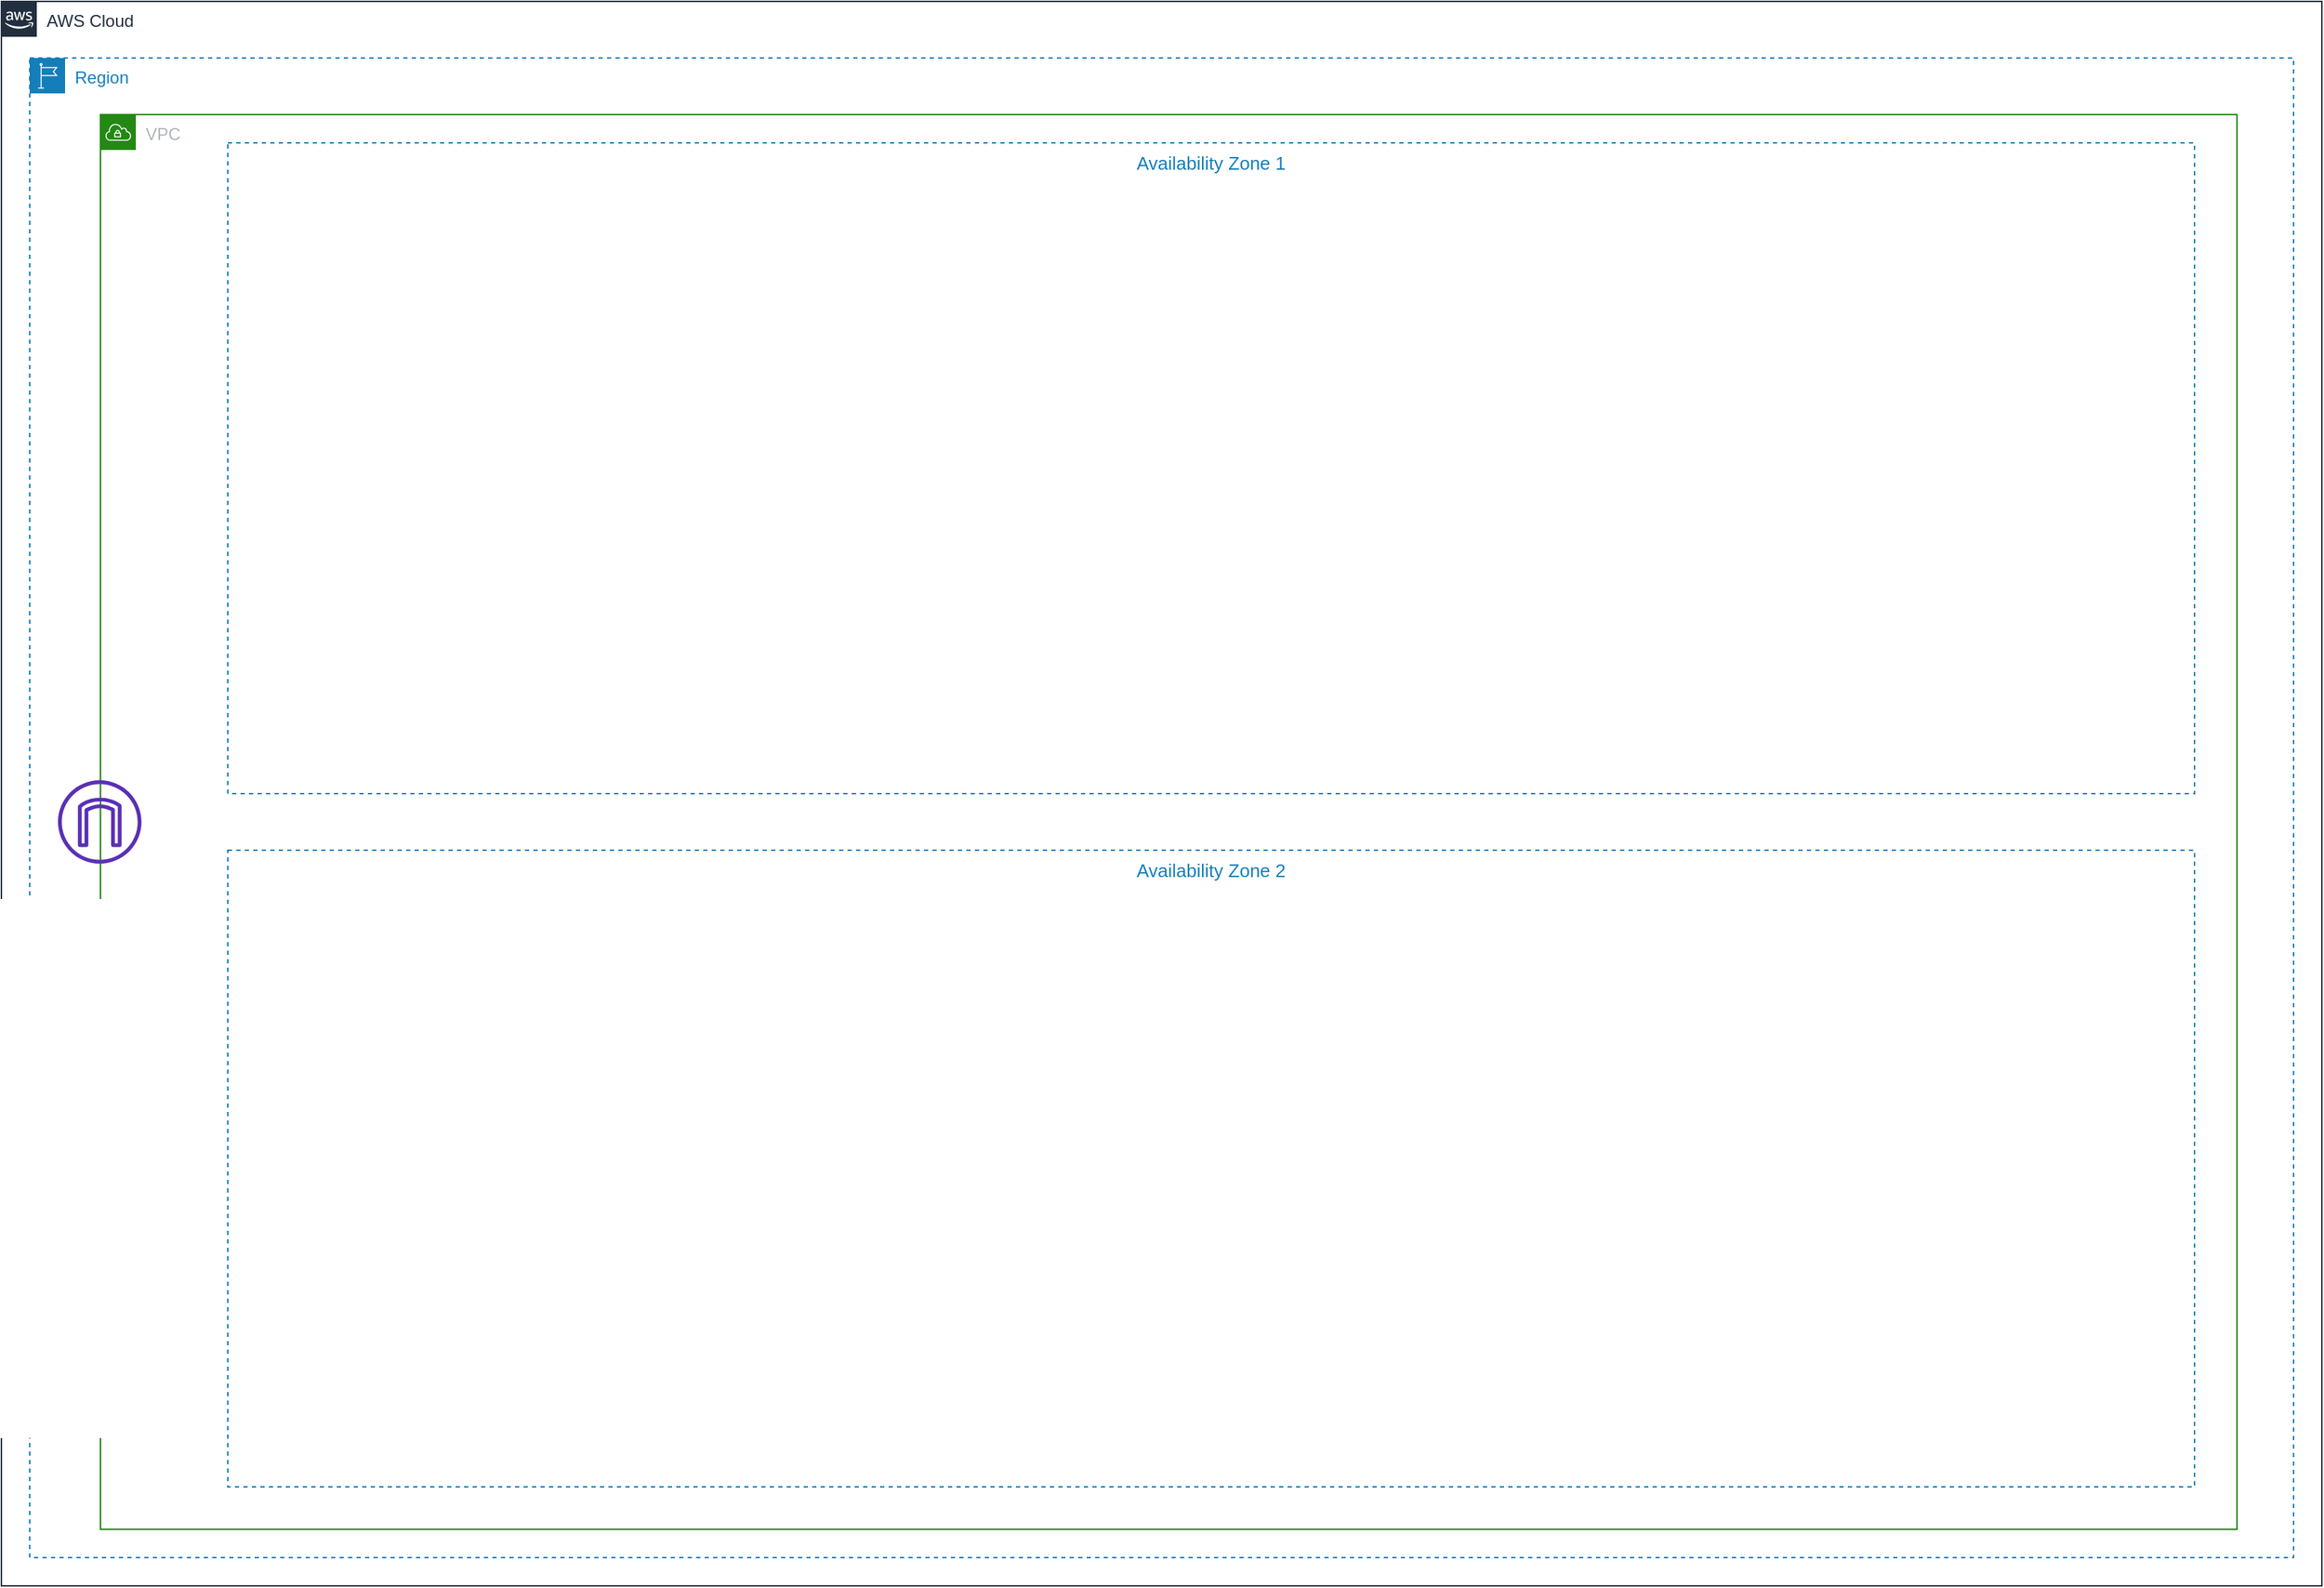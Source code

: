 <mxfile version="14.6.12" type="github" pages="3">
  <diagram id="Ht1M8jgEwFfnCIfOTk4-" name="Page-1">
    <mxGraphModel dx="1395" dy="935" grid="1" gridSize="10" guides="1" tooltips="1" connect="1" arrows="1" fold="1" page="1" pageScale="1" pageWidth="1920" pageHeight="1200" math="0" shadow="0">
      <root>
        <mxCell id="0" />
        <mxCell id="1" parent="0" />
        <mxCell id="cy6ETndcfH0MfywffZtR-1" value="AWS Cloud" style="points=[[0,0],[0.25,0],[0.5,0],[0.75,0],[1,0],[1,0.25],[1,0.5],[1,0.75],[1,1],[0.75,1],[0.5,1],[0.25,1],[0,1],[0,0.75],[0,0.5],[0,0.25]];outlineConnect=0;gradientColor=none;html=1;whiteSpace=wrap;fontSize=12;fontStyle=0;shape=mxgraph.aws4.group;grIcon=mxgraph.aws4.group_aws_cloud_alt;strokeColor=#232F3E;fillColor=none;verticalAlign=top;align=left;spacingLeft=30;fontColor=#232F3E;dashed=0;" parent="1" vertex="1">
          <mxGeometry x="240" y="40" width="1640" height="1120" as="geometry" />
        </mxCell>
        <mxCell id="cy6ETndcfH0MfywffZtR-2" value="Region" style="points=[[0,0],[0.25,0],[0.5,0],[0.75,0],[1,0],[1,0.25],[1,0.5],[1,0.75],[1,1],[0.75,1],[0.5,1],[0.25,1],[0,1],[0,0.75],[0,0.5],[0,0.25]];outlineConnect=0;gradientColor=none;html=1;whiteSpace=wrap;fontSize=12;fontStyle=0;shape=mxgraph.aws4.group;grIcon=mxgraph.aws4.group_region;strokeColor=#147EBA;fillColor=none;verticalAlign=top;align=left;spacingLeft=30;fontColor=#147EBA;dashed=1;" parent="1" vertex="1">
          <mxGeometry x="260" y="80" width="1600" height="1060" as="geometry" />
        </mxCell>
        <mxCell id="cy6ETndcfH0MfywffZtR-3" value="VPC" style="points=[[0,0],[0.25,0],[0.5,0],[0.75,0],[1,0],[1,0.25],[1,0.5],[1,0.75],[1,1],[0.75,1],[0.5,1],[0.25,1],[0,1],[0,0.75],[0,0.5],[0,0.25]];outlineConnect=0;gradientColor=none;html=1;whiteSpace=wrap;fontSize=12;fontStyle=0;shape=mxgraph.aws4.group;grIcon=mxgraph.aws4.group_vpc;strokeColor=#248814;fillColor=none;verticalAlign=top;align=left;spacingLeft=30;fontColor=#AAB7B8;dashed=0;" parent="1" vertex="1">
          <mxGeometry x="310" y="120" width="1510" height="1000" as="geometry" />
        </mxCell>
        <mxCell id="cy6ETndcfH0MfywffZtR-4" value="Availability Zone 1" style="fillColor=none;strokeColor=#147EBA;dashed=1;verticalAlign=top;fontStyle=0;fontColor=#147EBA;fontSize=13;" parent="1" vertex="1">
          <mxGeometry x="400" y="140" width="1390" height="460" as="geometry" />
        </mxCell>
        <mxCell id="cy6ETndcfH0MfywffZtR-7" value="" style="outlineConnect=0;fontColor=#232F3E;gradientColor=none;fillColor=#5A30B5;strokeColor=none;dashed=0;verticalLabelPosition=bottom;verticalAlign=top;align=center;html=1;fontSize=12;fontStyle=0;aspect=fixed;pointerEvents=1;shape=mxgraph.aws4.internet_gateway;" parent="1" vertex="1">
          <mxGeometry x="280" y="590.5" width="59" height="59" as="geometry" />
        </mxCell>
        <mxCell id="cy6ETndcfH0MfywffZtR-33" value="Availability Zone 2" style="fillColor=none;strokeColor=#147EBA;dashed=1;verticalAlign=top;fontStyle=0;fontColor=#147EBA;fontSize=13;" parent="1" vertex="1">
          <mxGeometry x="400" y="640" width="1390" height="450" as="geometry" />
        </mxCell>
      </root>
    </mxGraphModel>
  </diagram>
  <diagram id="iWDcbCsNbG89AnMKR7Va" name="Page-2">
    <mxGraphModel dx="1977" dy="1325" grid="1" gridSize="10" guides="1" tooltips="1" connect="1" arrows="1" fold="1" page="1" pageScale="1" pageWidth="1920" pageHeight="1200" math="0" shadow="0">
      <root>
        <mxCell id="XeVW6aaBt2hBlzPnMe3L-0" />
        <mxCell id="XeVW6aaBt2hBlzPnMe3L-1" parent="XeVW6aaBt2hBlzPnMe3L-0" />
        <mxCell id="xAv5uIki-PpR82j_W4D4-0" value="AWS Cloud" style="points=[[0,0],[0.25,0],[0.5,0],[0.75,0],[1,0],[1,0.25],[1,0.5],[1,0.75],[1,1],[0.75,1],[0.5,1],[0.25,1],[0,1],[0,0.75],[0,0.5],[0,0.25]];outlineConnect=0;gradientColor=none;html=1;whiteSpace=wrap;fontSize=12;fontStyle=0;shape=mxgraph.aws4.group;grIcon=mxgraph.aws4.group_aws_cloud_alt;strokeColor=#232F3E;fillColor=none;verticalAlign=top;align=left;spacingLeft=30;fontColor=#232F3E;dashed=0;" parent="XeVW6aaBt2hBlzPnMe3L-1" vertex="1">
          <mxGeometry x="145" y="182.5" width="800" height="990" as="geometry" />
        </mxCell>
        <mxCell id="xAv5uIki-PpR82j_W4D4-1" value="Region" style="points=[[0,0],[0.25,0],[0.5,0],[0.75,0],[1,0],[1,0.25],[1,0.5],[1,0.75],[1,1],[0.75,1],[0.5,1],[0.25,1],[0,1],[0,0.75],[0,0.5],[0,0.25]];outlineConnect=0;gradientColor=none;html=1;whiteSpace=wrap;fontSize=12;fontStyle=0;shape=mxgraph.aws4.group;grIcon=mxgraph.aws4.group_region;strokeColor=#147EBA;fillColor=none;verticalAlign=top;align=left;spacingLeft=30;fontColor=#147EBA;dashed=1;" parent="XeVW6aaBt2hBlzPnMe3L-1" vertex="1">
          <mxGeometry x="165" y="212.5" width="760" height="950" as="geometry" />
        </mxCell>
        <mxCell id="xAv5uIki-PpR82j_W4D4-2" value="VPC" style="points=[[0,0],[0.25,0],[0.5,0],[0.75,0],[1,0],[1,0.25],[1,0.5],[1,0.75],[1,1],[0.75,1],[0.5,1],[0.25,1],[0,1],[0,0.75],[0,0.5],[0,0.25]];outlineConnect=0;gradientColor=none;html=1;whiteSpace=wrap;fontSize=12;fontStyle=0;shape=mxgraph.aws4.group;grIcon=mxgraph.aws4.group_vpc;strokeColor=#248814;fillColor=none;verticalAlign=top;align=left;spacingLeft=30;fontColor=#AAB7B8;dashed=0;" parent="XeVW6aaBt2hBlzPnMe3L-1" vertex="1">
          <mxGeometry x="185" y="252.5" width="720" height="890" as="geometry" />
        </mxCell>
        <mxCell id="htYIkZqDp2M51uO-s64P-0" value="Availability Zone 2" style="fillColor=none;strokeColor=#147EBA;dashed=1;verticalAlign=top;fontStyle=0;fontColor=#147EBA;" parent="XeVW6aaBt2hBlzPnMe3L-1" vertex="1">
          <mxGeometry x="625" y="292.5" width="260" height="740" as="geometry" />
        </mxCell>
        <mxCell id="8VvvjNV7Dd6sTgwDRcbm-12" value="Public subnet" style="points=[[0,0],[0.25,0],[0.5,0],[0.75,0],[1,0],[1,0.25],[1,0.5],[1,0.75],[1,1],[0.75,1],[0.5,1],[0.25,1],[0,1],[0,0.75],[0,0.5],[0,0.25]];outlineConnect=0;gradientColor=none;html=1;whiteSpace=wrap;fontSize=12;fontStyle=0;shape=mxgraph.aws4.group;grIcon=mxgraph.aws4.group_security_group;grStroke=0;strokeColor=#248814;fillColor=#E9F3E6;verticalAlign=top;align=left;spacingLeft=30;fontColor=#248814;dashed=0;" vertex="1" parent="XeVW6aaBt2hBlzPnMe3L-1">
          <mxGeometry x="635" y="332.5" width="240" height="150" as="geometry" />
        </mxCell>
        <mxCell id="htYIkZqDp2M51uO-s64P-27" value="Private subnet" style="points=[[0,0],[0.25,0],[0.5,0],[0.75,0],[1,0],[1,0.25],[1,0.5],[1,0.75],[1,1],[0.75,1],[0.5,1],[0.25,1],[0,1],[0,0.75],[0,0.5],[0,0.25]];outlineConnect=0;gradientColor=none;html=1;whiteSpace=wrap;fontSize=12;fontStyle=0;shape=mxgraph.aws4.group;grIcon=mxgraph.aws4.group_security_group;grStroke=0;strokeColor=#147EBA;fillColor=#E6F2F8;verticalAlign=top;align=left;spacingLeft=30;fontColor=#147EBA;dashed=0;" parent="XeVW6aaBt2hBlzPnMe3L-1" vertex="1">
          <mxGeometry x="635" y="672.5" width="240" height="170" as="geometry" />
        </mxCell>
        <mxCell id="xAv5uIki-PpR82j_W4D4-3" value="Availability Zone 1" style="fillColor=none;strokeColor=#147EBA;dashed=1;verticalAlign=top;fontStyle=0;fontColor=#147EBA;" parent="XeVW6aaBt2hBlzPnMe3L-1" vertex="1">
          <mxGeometry x="275" y="292.5" width="260" height="740" as="geometry" />
        </mxCell>
        <mxCell id="xAv5uIki-PpR82j_W4D4-19" value="Public subnet" style="points=[[0,0],[0.25,0],[0.5,0],[0.75,0],[1,0],[1,0.25],[1,0.5],[1,0.75],[1,1],[0.75,1],[0.5,1],[0.25,1],[0,1],[0,0.75],[0,0.5],[0,0.25]];outlineConnect=0;gradientColor=none;html=1;whiteSpace=wrap;fontSize=12;fontStyle=0;shape=mxgraph.aws4.group;grIcon=mxgraph.aws4.group_security_group;grStroke=0;strokeColor=#248814;fillColor=#E9F3E6;verticalAlign=top;align=left;spacingLeft=30;fontColor=#248814;dashed=0;" parent="XeVW6aaBt2hBlzPnMe3L-1" vertex="1">
          <mxGeometry x="285" y="332.5" width="240" height="150" as="geometry" />
        </mxCell>
        <mxCell id="xAv5uIki-PpR82j_W4D4-20" value="Security group" style="fillColor=none;strokeColor=#DD3522;verticalAlign=top;fontStyle=0;fontColor=#DD3522;fontSize=11;" parent="XeVW6aaBt2hBlzPnMe3L-1" vertex="1">
          <mxGeometry x="295" y="362" width="220" height="110.5" as="geometry" />
        </mxCell>
        <mxCell id="xAv5uIki-PpR82j_W4D4-22" value="" style="outlineConnect=0;fontColor=#232F3E;gradientColor=none;fillColor=#D86613;strokeColor=none;dashed=0;verticalLabelPosition=bottom;verticalAlign=top;align=center;html=1;fontSize=12;fontStyle=0;aspect=fixed;pointerEvents=1;shape=mxgraph.aws4.instance2;" parent="XeVW6aaBt2hBlzPnMe3L-1" vertex="1">
          <mxGeometry x="375.88" y="389.75" width="55" height="55" as="geometry" />
        </mxCell>
        <mxCell id="xAv5uIki-PpR82j_W4D4-27" value="&lt;font size=&quot;3&quot;&gt;Bastion Host&lt;/font&gt;" style="text;html=1;strokeColor=none;fillColor=none;align=center;verticalAlign=middle;whiteSpace=wrap;rounded=0;" parent="XeVW6aaBt2hBlzPnMe3L-1" vertex="1">
          <mxGeometry x="357.5" y="452.5" width="95" height="20" as="geometry" />
        </mxCell>
        <mxCell id="htYIkZqDp2M51uO-s64P-1" value="Public subnet" style="points=[[0,0],[0.25,0],[0.5,0],[0.75,0],[1,0],[1,0.25],[1,0.5],[1,0.75],[1,1],[0.75,1],[0.5,1],[0.25,1],[0,1],[0,0.75],[0,0.5],[0,0.25]];outlineConnect=0;gradientColor=none;html=1;whiteSpace=wrap;fontSize=12;fontStyle=0;shape=mxgraph.aws4.group;grIcon=mxgraph.aws4.group_security_group;grStroke=0;strokeColor=#248814;fillColor=#E9F3E6;verticalAlign=top;align=left;spacingLeft=30;fontColor=#248814;dashed=0;" parent="XeVW6aaBt2hBlzPnMe3L-1" vertex="1">
          <mxGeometry x="285" y="492.5" width="240" height="170" as="geometry" />
        </mxCell>
        <mxCell id="htYIkZqDp2M51uO-s64P-2" value="&lt;font style=&quot;font-size: 16px&quot;&gt;WEB&lt;/font&gt;" style="text;html=1;strokeColor=none;fillColor=none;align=center;verticalAlign=middle;whiteSpace=wrap;rounded=0;" parent="XeVW6aaBt2hBlzPnMe3L-1" vertex="1">
          <mxGeometry x="328.38" y="622.5" width="40" height="20" as="geometry" />
        </mxCell>
        <mxCell id="htYIkZqDp2M51uO-s64P-3" value="" style="outlineConnect=0;fontColor=#232F3E;gradientColor=none;fillColor=#D86613;strokeColor=none;dashed=0;verticalLabelPosition=bottom;verticalAlign=top;align=center;html=1;fontSize=12;fontStyle=0;aspect=fixed;pointerEvents=1;shape=mxgraph.aws4.instance2;" parent="XeVW6aaBt2hBlzPnMe3L-1" vertex="1">
          <mxGeometry x="320.88" y="557.63" width="55" height="55" as="geometry" />
        </mxCell>
        <mxCell id="htYIkZqDp2M51uO-s64P-4" value="Public subnet" style="points=[[0,0],[0.25,0],[0.5,0],[0.75,0],[1,0],[1,0.25],[1,0.5],[1,0.75],[1,1],[0.75,1],[0.5,1],[0.25,1],[0,1],[0,0.75],[0,0.5],[0,0.25]];outlineConnect=0;gradientColor=none;html=1;whiteSpace=wrap;fontSize=12;fontStyle=0;shape=mxgraph.aws4.group;grIcon=mxgraph.aws4.group_security_group;grStroke=0;strokeColor=#248814;fillColor=#E9F3E6;verticalAlign=top;align=left;spacingLeft=30;fontColor=#248814;dashed=0;" parent="XeVW6aaBt2hBlzPnMe3L-1" vertex="1">
          <mxGeometry x="635" y="492.5" width="240" height="170" as="geometry" />
        </mxCell>
        <mxCell id="htYIkZqDp2M51uO-s64P-7" value="Security group" style="fillColor=none;strokeColor=#DD3522;verticalAlign=top;fontStyle=0;fontColor=#DD3522;fontSize=11;" parent="XeVW6aaBt2hBlzPnMe3L-1" vertex="1">
          <mxGeometry x="295" y="522.5" width="570" height="130" as="geometry" />
        </mxCell>
        <mxCell id="htYIkZqDp2M51uO-s64P-9" value="&lt;font style=&quot;font-size: 11px&quot;&gt;Auto Scaling group&lt;/font&gt;" style="points=[[0,0],[0.25,0],[0.5,0],[0.75,0],[1,0],[1,0.25],[1,0.5],[1,0.75],[1,1],[0.75,1],[0.5,1],[0.25,1],[0,1],[0,0.75],[0,0.5],[0,0.25]];outlineConnect=0;gradientColor=none;html=1;whiteSpace=wrap;fontSize=12;fontStyle=0;shape=mxgraph.aws4.groupCenter;grIcon=mxgraph.aws4.group_auto_scaling_group;grStroke=1;strokeColor=#D86613;fillColor=none;verticalAlign=top;align=center;fontColor=#D86613;dashed=1;spacingTop=25;" parent="XeVW6aaBt2hBlzPnMe3L-1" vertex="1">
          <mxGeometry x="405" y="552.5" width="350" height="90" as="geometry" />
        </mxCell>
        <mxCell id="htYIkZqDp2M51uO-s64P-10" value="&lt;font style=&quot;font-size: 11px;&quot;&gt;AutoScaling&lt;br style=&quot;font-size: 11px;&quot;&gt;Instance&lt;br style=&quot;font-size: 11px;&quot;&gt;&lt;/font&gt;" style="text;html=1;strokeColor=none;fillColor=none;align=center;verticalAlign=middle;whiteSpace=wrap;rounded=0;fontSize=11;spacingTop=-6;" parent="XeVW6aaBt2hBlzPnMe3L-1" vertex="1">
          <mxGeometry x="419.63" y="617.5" width="97.25" height="30" as="geometry" />
        </mxCell>
        <mxCell id="htYIkZqDp2M51uO-s64P-11" value="" style="outlineConnect=0;fontColor=#232F3E;gradientColor=none;fillColor=#D86613;strokeColor=none;dashed=0;verticalLabelPosition=bottom;verticalAlign=top;align=center;html=1;fontSize=12;fontStyle=0;aspect=fixed;pointerEvents=1;shape=mxgraph.aws4.instance2;" parent="XeVW6aaBt2hBlzPnMe3L-1" vertex="1">
          <mxGeometry x="440.76" y="560" width="55" height="55" as="geometry" />
        </mxCell>
        <mxCell id="htYIkZqDp2M51uO-s64P-14" value="&lt;font style=&quot;font-size: 11px;&quot;&gt;AutoScaling&lt;br style=&quot;font-size: 11px;&quot;&gt;Instance&lt;br style=&quot;font-size: 11px;&quot;&gt;&lt;/font&gt;" style="text;html=1;strokeColor=none;fillColor=none;align=center;verticalAlign=middle;whiteSpace=wrap;rounded=0;fontSize=11;spacingTop=-6;" parent="XeVW6aaBt2hBlzPnMe3L-1" vertex="1">
          <mxGeometry x="635" y="617.5" width="97.25" height="30" as="geometry" />
        </mxCell>
        <mxCell id="htYIkZqDp2M51uO-s64P-15" value="" style="outlineConnect=0;fontColor=#232F3E;gradientColor=none;fillColor=#D86613;strokeColor=none;dashed=0;verticalLabelPosition=bottom;verticalAlign=top;align=center;html=1;fontSize=12;fontStyle=0;aspect=fixed;pointerEvents=1;shape=mxgraph.aws4.instance2;" parent="XeVW6aaBt2hBlzPnMe3L-1" vertex="1">
          <mxGeometry x="654.25" y="560" width="55" height="55" as="geometry" />
        </mxCell>
        <mxCell id="htYIkZqDp2M51uO-s64P-16" value="Private subnet" style="points=[[0,0],[0.25,0],[0.5,0],[0.75,0],[1,0],[1,0.25],[1,0.5],[1,0.75],[1,1],[0.75,1],[0.5,1],[0.25,1],[0,1],[0,0.75],[0,0.5],[0,0.25]];outlineConnect=0;gradientColor=none;html=1;whiteSpace=wrap;fontSize=12;fontStyle=0;shape=mxgraph.aws4.group;grIcon=mxgraph.aws4.group_security_group;grStroke=0;strokeColor=#147EBA;fillColor=#E6F2F8;verticalAlign=top;align=left;spacingLeft=30;fontColor=#147EBA;dashed=0;" parent="XeVW6aaBt2hBlzPnMe3L-1" vertex="1">
          <mxGeometry x="285" y="672.5" width="240" height="170" as="geometry" />
        </mxCell>
        <mxCell id="htYIkZqDp2M51uO-s64P-18" value="&lt;font style=&quot;font-size: 16px&quot;&gt;WAS&lt;/font&gt;" style="text;html=1;strokeColor=none;fillColor=none;align=center;verticalAlign=middle;whiteSpace=wrap;rounded=0;" parent="XeVW6aaBt2hBlzPnMe3L-1" vertex="1">
          <mxGeometry x="328.38" y="802.5" width="40" height="20" as="geometry" />
        </mxCell>
        <mxCell id="htYIkZqDp2M51uO-s64P-19" value="" style="outlineConnect=0;fontColor=#232F3E;gradientColor=none;fillColor=#D86613;strokeColor=none;dashed=0;verticalLabelPosition=bottom;verticalAlign=top;align=center;html=1;fontSize=12;fontStyle=0;aspect=fixed;pointerEvents=1;shape=mxgraph.aws4.instance2;" parent="XeVW6aaBt2hBlzPnMe3L-1" vertex="1">
          <mxGeometry x="320.88" y="742.5" width="55" height="55" as="geometry" />
        </mxCell>
        <mxCell id="htYIkZqDp2M51uO-s64P-20" value="Security group" style="fillColor=none;strokeColor=#DD3522;verticalAlign=top;fontStyle=0;fontColor=#DD3522;fontSize=11;" parent="XeVW6aaBt2hBlzPnMe3L-1" vertex="1">
          <mxGeometry x="295" y="702.5" width="570" height="130" as="geometry" />
        </mxCell>
        <mxCell id="htYIkZqDp2M51uO-s64P-21" value="&lt;font style=&quot;font-size: 11px&quot;&gt;Auto Scaling group&lt;/font&gt;" style="points=[[0,0],[0.25,0],[0.5,0],[0.75,0],[1,0],[1,0.25],[1,0.5],[1,0.75],[1,1],[0.75,1],[0.5,1],[0.25,1],[0,1],[0,0.75],[0,0.5],[0,0.25]];outlineConnect=0;gradientColor=none;html=1;whiteSpace=wrap;fontSize=12;fontStyle=0;shape=mxgraph.aws4.groupCenter;grIcon=mxgraph.aws4.group_auto_scaling_group;grStroke=1;strokeColor=#D86613;fillColor=none;verticalAlign=top;align=center;fontColor=#D86613;dashed=1;spacingTop=25;" parent="XeVW6aaBt2hBlzPnMe3L-1" vertex="1">
          <mxGeometry x="405" y="732.5" width="350" height="90" as="geometry" />
        </mxCell>
        <mxCell id="htYIkZqDp2M51uO-s64P-22" value="&lt;font style=&quot;font-size: 11px;&quot;&gt;AutoScaling&lt;br style=&quot;font-size: 11px;&quot;&gt;Instance&lt;br style=&quot;font-size: 11px;&quot;&gt;&lt;/font&gt;" style="text;html=1;strokeColor=none;fillColor=none;align=center;verticalAlign=middle;whiteSpace=wrap;rounded=0;fontSize=11;spacingTop=-6;" parent="XeVW6aaBt2hBlzPnMe3L-1" vertex="1">
          <mxGeometry x="419.63" y="797.5" width="97.25" height="30" as="geometry" />
        </mxCell>
        <mxCell id="htYIkZqDp2M51uO-s64P-23" value="" style="outlineConnect=0;fontColor=#232F3E;gradientColor=none;fillColor=#D86613;strokeColor=none;dashed=0;verticalLabelPosition=bottom;verticalAlign=top;align=center;html=1;fontSize=12;fontStyle=0;aspect=fixed;pointerEvents=1;shape=mxgraph.aws4.instance2;" parent="XeVW6aaBt2hBlzPnMe3L-1" vertex="1">
          <mxGeometry x="440.76" y="741" width="55" height="55" as="geometry" />
        </mxCell>
        <mxCell id="htYIkZqDp2M51uO-s64P-25" value="&lt;font style=&quot;font-size: 11px;&quot;&gt;AutoScaling&lt;br style=&quot;font-size: 11px;&quot;&gt;Instance&lt;br style=&quot;font-size: 11px;&quot;&gt;&lt;/font&gt;" style="text;html=1;strokeColor=none;fillColor=none;align=center;verticalAlign=middle;whiteSpace=wrap;rounded=0;fontSize=11;spacingTop=-6;" parent="XeVW6aaBt2hBlzPnMe3L-1" vertex="1">
          <mxGeometry x="635" y="797.5" width="97.25" height="30" as="geometry" />
        </mxCell>
        <mxCell id="htYIkZqDp2M51uO-s64P-26" value="" style="outlineConnect=0;fontColor=#232F3E;gradientColor=none;fillColor=#D86613;strokeColor=none;dashed=0;verticalLabelPosition=bottom;verticalAlign=top;align=center;html=1;fontSize=12;fontStyle=0;aspect=fixed;pointerEvents=1;shape=mxgraph.aws4.instance2;" parent="XeVW6aaBt2hBlzPnMe3L-1" vertex="1">
          <mxGeometry x="654.25" y="741" width="55" height="55" as="geometry" />
        </mxCell>
        <mxCell id="htYIkZqDp2M51uO-s64P-28" value="Private subnet" style="points=[[0,0],[0.25,0],[0.5,0],[0.75,0],[1,0],[1,0.25],[1,0.5],[1,0.75],[1,1],[0.75,1],[0.5,1],[0.25,1],[0,1],[0,0.75],[0,0.5],[0,0.25]];outlineConnect=0;gradientColor=none;html=1;whiteSpace=wrap;fontSize=12;fontStyle=0;shape=mxgraph.aws4.group;grIcon=mxgraph.aws4.group_security_group;grStroke=0;strokeColor=#147EBA;fillColor=#E6F2F8;verticalAlign=top;align=left;spacingLeft=30;fontColor=#147EBA;dashed=0;" parent="XeVW6aaBt2hBlzPnMe3L-1" vertex="1">
          <mxGeometry x="635" y="852.5" width="240" height="170" as="geometry" />
        </mxCell>
        <mxCell id="htYIkZqDp2M51uO-s64P-29" value="Private subnet" style="points=[[0,0],[0.25,0],[0.5,0],[0.75,0],[1,0],[1,0.25],[1,0.5],[1,0.75],[1,1],[0.75,1],[0.5,1],[0.25,1],[0,1],[0,0.75],[0,0.5],[0,0.25]];outlineConnect=0;gradientColor=none;html=1;whiteSpace=wrap;fontSize=12;fontStyle=0;shape=mxgraph.aws4.group;grIcon=mxgraph.aws4.group_security_group;grStroke=0;strokeColor=#147EBA;fillColor=#E6F2F8;verticalAlign=top;align=left;spacingLeft=30;fontColor=#147EBA;dashed=0;" parent="XeVW6aaBt2hBlzPnMe3L-1" vertex="1">
          <mxGeometry x="285" y="852.5" width="240" height="170" as="geometry" />
        </mxCell>
        <mxCell id="htYIkZqDp2M51uO-s64P-31" value="Security group" style="fillColor=none;strokeColor=#DD3522;verticalAlign=top;fontStyle=0;fontColor=#DD3522;fontSize=11;" parent="XeVW6aaBt2hBlzPnMe3L-1" vertex="1">
          <mxGeometry x="295" y="882.5" width="220" height="130" as="geometry" />
        </mxCell>
        <mxCell id="htYIkZqDp2M51uO-s64P-32" value="Security group" style="fillColor=none;strokeColor=#DD3522;verticalAlign=top;fontStyle=0;fontColor=#DD3522;fontSize=11;" parent="XeVW6aaBt2hBlzPnMe3L-1" vertex="1">
          <mxGeometry x="645" y="882.5" width="220" height="130" as="geometry" />
        </mxCell>
        <mxCell id="htYIkZqDp2M51uO-s64P-106" style="edgeStyle=orthogonalEdgeStyle;rounded=0;orthogonalLoop=1;jettySize=auto;html=1;fontSize=11;strokeWidth=2;" parent="XeVW6aaBt2hBlzPnMe3L-1" edge="1">
          <mxGeometry relative="1" as="geometry">
            <mxPoint x="375" y="947.5" as="sourcePoint" />
            <mxPoint x="425" y="947.5" as="targetPoint" />
          </mxGeometry>
        </mxCell>
        <mxCell id="htYIkZqDp2M51uO-s64P-33" value="" style="outlineConnect=0;fontColor=#232F3E;gradientColor=none;fillColor=#3334B9;strokeColor=none;dashed=0;verticalLabelPosition=bottom;verticalAlign=top;align=center;html=1;fontSize=12;fontStyle=0;aspect=fixed;pointerEvents=1;shape=mxgraph.aws4.elasticache_for_redis;" parent="XeVW6aaBt2hBlzPnMe3L-1" vertex="1">
          <mxGeometry x="313.38" y="923.18" width="55" height="48.65" as="geometry" />
        </mxCell>
        <mxCell id="htYIkZqDp2M51uO-s64P-37" value="" style="outlineConnect=0;fontColor=#232F3E;gradientColor=none;fillColor=#5A30B5;strokeColor=none;dashed=0;verticalLabelPosition=bottom;verticalAlign=top;align=center;html=1;fontSize=12;fontStyle=0;aspect=fixed;pointerEvents=1;shape=mxgraph.aws4.internet_gateway;" parent="XeVW6aaBt2hBlzPnMe3L-1" vertex="1">
          <mxGeometry x="552.5" y="224.5" width="55" height="55" as="geometry" />
        </mxCell>
        <mxCell id="htYIkZqDp2M51uO-s64P-38" value="" style="outlineConnect=0;fontColor=#232F3E;gradientColor=none;fillColor=#5A30B5;strokeColor=none;dashed=0;verticalLabelPosition=bottom;verticalAlign=top;align=center;html=1;fontSize=12;fontStyle=0;aspect=fixed;pointerEvents=1;shape=mxgraph.aws4.application_load_balancer;" parent="XeVW6aaBt2hBlzPnMe3L-1" vertex="1">
          <mxGeometry x="552.5" y="447.5" width="55" height="55" as="geometry" />
        </mxCell>
        <mxCell id="htYIkZqDp2M51uO-s64P-41" value="&lt;font size=&quot;3&quot;&gt;Master&lt;/font&gt;" style="text;html=1;strokeColor=none;fillColor=none;align=center;verticalAlign=middle;whiteSpace=wrap;rounded=0;" parent="XeVW6aaBt2hBlzPnMe3L-1" vertex="1">
          <mxGeometry x="410.88" y="982.5" width="95" height="20" as="geometry" />
        </mxCell>
        <mxCell id="htYIkZqDp2M51uO-s64P-105" style="edgeStyle=orthogonalEdgeStyle;rounded=0;orthogonalLoop=1;jettySize=auto;html=1;fontSize=11;strokeWidth=2;" parent="XeVW6aaBt2hBlzPnMe3L-1" edge="1">
          <mxGeometry relative="1" as="geometry">
            <mxPoint x="505" y="947.5" as="sourcePoint" />
            <mxPoint x="705" y="947.5" as="targetPoint" />
          </mxGeometry>
        </mxCell>
        <mxCell id="htYIkZqDp2M51uO-s64P-43" value="" style="outlineConnect=0;fontColor=#232F3E;gradientColor=none;fillColor=#3334B9;strokeColor=none;dashed=0;verticalLabelPosition=bottom;verticalAlign=top;align=center;html=1;fontSize=12;fontStyle=0;aspect=fixed;pointerEvents=1;shape=mxgraph.aws4.rds_instance;" parent="XeVW6aaBt2hBlzPnMe3L-1" vertex="1">
          <mxGeometry x="430.88" y="920.005" width="55" height="55" as="geometry" />
        </mxCell>
        <mxCell id="htYIkZqDp2M51uO-s64P-44" value="" style="outlineConnect=0;fontColor=#232F3E;gradientColor=none;fillColor=#3334B9;strokeColor=none;dashed=0;verticalLabelPosition=bottom;verticalAlign=top;align=center;html=1;fontSize=12;fontStyle=0;aspect=fixed;pointerEvents=1;shape=mxgraph.aws4.rds_instance;" parent="XeVW6aaBt2hBlzPnMe3L-1" vertex="1">
          <mxGeometry x="727.5" y="920" width="55" height="55" as="geometry" />
        </mxCell>
        <mxCell id="htYIkZqDp2M51uO-s64P-45" value="&lt;font size=&quot;3&quot;&gt;Slave&lt;/font&gt;" style="text;html=1;strokeColor=none;fillColor=none;align=center;verticalAlign=middle;whiteSpace=wrap;rounded=0;" parent="XeVW6aaBt2hBlzPnMe3L-1" vertex="1">
          <mxGeometry x="707.5" y="982.5" width="95" height="20" as="geometry" />
        </mxCell>
        <mxCell id="htYIkZqDp2M51uO-s64P-46" value="&lt;font style=&quot;font-size: 11px&quot;&gt;ElastiCache&lt;br&gt;of Redis&lt;br style=&quot;font-size: 11px&quot;&gt;&lt;/font&gt;" style="text;html=1;strokeColor=none;fillColor=none;align=center;verticalAlign=middle;whiteSpace=wrap;rounded=0;fontSize=11;spacingTop=-6;" parent="XeVW6aaBt2hBlzPnMe3L-1" vertex="1">
          <mxGeometry x="292.26" y="982.5" width="97.25" height="30" as="geometry" />
        </mxCell>
        <mxCell id="htYIkZqDp2M51uO-s64P-99" style="edgeStyle=orthogonalEdgeStyle;rounded=0;orthogonalLoop=1;jettySize=auto;html=1;fontSize=11;strokeWidth=2;entryX=0;entryY=0.5;entryDx=0;entryDy=0;entryPerimeter=0;targetPerimeterSpacing=0;sourcePerimeterSpacing=20;" parent="XeVW6aaBt2hBlzPnMe3L-1" source="htYIkZqDp2M51uO-s64P-47" target="htYIkZqDp2M51uO-s64P-94" edge="1">
          <mxGeometry relative="1" as="geometry" />
        </mxCell>
        <mxCell id="htYIkZqDp2M51uO-s64P-47" value="" style="outlineConnect=0;fontColor=#232F3E;gradientColor=none;fillColor=#277116;strokeColor=none;dashed=0;verticalLabelPosition=bottom;verticalAlign=top;align=center;html=1;fontSize=12;fontStyle=0;aspect=fixed;pointerEvents=1;shape=mxgraph.aws4.bucket_with_objects;" parent="XeVW6aaBt2hBlzPnMe3L-1" vertex="1">
          <mxGeometry x="547.5" y="1052.5" width="55" height="57.2" as="geometry" />
        </mxCell>
        <mxCell id="htYIkZqDp2M51uO-s64P-48" value="&lt;font size=&quot;3&quot;&gt;S3&lt;/font&gt;" style="text;html=1;strokeColor=none;fillColor=none;align=center;verticalAlign=middle;whiteSpace=wrap;rounded=0;" parent="XeVW6aaBt2hBlzPnMe3L-1" vertex="1">
          <mxGeometry x="527.5" y="1121.5" width="95" height="20" as="geometry" />
        </mxCell>
        <mxCell id="htYIkZqDp2M51uO-s64P-51" value="AWS Cloud" style="points=[[0,0],[0.25,0],[0.5,0],[0.75,0],[1,0],[1,0.25],[1,0.5],[1,0.75],[1,1],[0.75,1],[0.5,1],[0.25,1],[0,1],[0,0.75],[0,0.5],[0,0.25]];outlineConnect=0;gradientColor=none;html=1;whiteSpace=wrap;fontSize=12;fontStyle=0;shape=mxgraph.aws4.group;grIcon=mxgraph.aws4.group_aws_cloud_alt;strokeColor=#232F3E;fillColor=none;verticalAlign=top;align=left;spacingLeft=30;fontColor=#232F3E;dashed=0;" parent="XeVW6aaBt2hBlzPnMe3L-1" vertex="1">
          <mxGeometry x="1045" y="182.5" width="730" height="990" as="geometry" />
        </mxCell>
        <mxCell id="htYIkZqDp2M51uO-s64P-52" value="Region" style="points=[[0,0],[0.25,0],[0.5,0],[0.75,0],[1,0],[1,0.25],[1,0.5],[1,0.75],[1,1],[0.75,1],[0.5,1],[0.25,1],[0,1],[0,0.75],[0,0.5],[0,0.25]];outlineConnect=0;gradientColor=none;html=1;whiteSpace=wrap;fontSize=12;fontStyle=0;shape=mxgraph.aws4.group;grIcon=mxgraph.aws4.group_region;strokeColor=#147EBA;fillColor=none;verticalAlign=top;align=left;spacingLeft=30;fontColor=#147EBA;dashed=1;" parent="XeVW6aaBt2hBlzPnMe3L-1" vertex="1">
          <mxGeometry x="1065" y="212.5" width="690" height="950" as="geometry" />
        </mxCell>
        <mxCell id="htYIkZqDp2M51uO-s64P-53" value="VPC" style="points=[[0,0],[0.25,0],[0.5,0],[0.75,0],[1,0],[1,0.25],[1,0.5],[1,0.75],[1,1],[0.75,1],[0.5,1],[0.25,1],[0,1],[0,0.75],[0,0.5],[0,0.25]];outlineConnect=0;gradientColor=none;html=1;whiteSpace=wrap;fontSize=12;fontStyle=0;shape=mxgraph.aws4.group;grIcon=mxgraph.aws4.group_vpc;strokeColor=#248814;fillColor=none;verticalAlign=top;align=left;spacingLeft=30;fontColor=#AAB7B8;dashed=0;" parent="XeVW6aaBt2hBlzPnMe3L-1" vertex="1">
          <mxGeometry x="1085" y="252.5" width="650" height="890" as="geometry" />
        </mxCell>
        <mxCell id="htYIkZqDp2M51uO-s64P-54" value="Availability Zone" style="fillColor=none;strokeColor=#147EBA;dashed=1;verticalAlign=top;fontStyle=0;fontColor=#147EBA;" parent="XeVW6aaBt2hBlzPnMe3L-1" vertex="1">
          <mxGeometry x="1455" y="292.5" width="260" height="740" as="geometry" />
        </mxCell>
        <mxCell id="htYIkZqDp2M51uO-s64P-55" value="Private subnet" style="points=[[0,0],[0.25,0],[0.5,0],[0.75,0],[1,0],[1,0.25],[1,0.5],[1,0.75],[1,1],[0.75,1],[0.5,1],[0.25,1],[0,1],[0,0.75],[0,0.5],[0,0.25]];outlineConnect=0;gradientColor=none;html=1;whiteSpace=wrap;fontSize=12;fontStyle=0;shape=mxgraph.aws4.group;grIcon=mxgraph.aws4.group_security_group;grStroke=0;strokeColor=#147EBA;fillColor=#E6F2F8;verticalAlign=top;align=left;spacingLeft=30;fontColor=#147EBA;dashed=0;" parent="XeVW6aaBt2hBlzPnMe3L-1" vertex="1">
          <mxGeometry x="1465" y="672.5" width="240" height="170" as="geometry" />
        </mxCell>
        <mxCell id="htYIkZqDp2M51uO-s64P-56" value="Availability Zone" style="fillColor=none;strokeColor=#147EBA;dashed=1;verticalAlign=top;fontStyle=0;fontColor=#147EBA;" parent="XeVW6aaBt2hBlzPnMe3L-1" vertex="1">
          <mxGeometry x="1105" y="292.5" width="260" height="740" as="geometry" />
        </mxCell>
        <mxCell id="htYIkZqDp2M51uO-s64P-57" value="Public subnet" style="points=[[0,0],[0.25,0],[0.5,0],[0.75,0],[1,0],[1,0.25],[1,0.5],[1,0.75],[1,1],[0.75,1],[0.5,1],[0.25,1],[0,1],[0,0.75],[0,0.5],[0,0.25]];outlineConnect=0;gradientColor=none;html=1;whiteSpace=wrap;fontSize=12;fontStyle=0;shape=mxgraph.aws4.group;grIcon=mxgraph.aws4.group_security_group;grStroke=0;strokeColor=#248814;fillColor=#E9F3E6;verticalAlign=top;align=left;spacingLeft=30;fontColor=#248814;dashed=0;" parent="XeVW6aaBt2hBlzPnMe3L-1" vertex="1">
          <mxGeometry x="1115" y="332.5" width="240" height="150" as="geometry" />
        </mxCell>
        <mxCell id="htYIkZqDp2M51uO-s64P-58" value="Security group" style="fillColor=none;strokeColor=#DD3522;verticalAlign=top;fontStyle=0;fontColor=#DD3522;fontSize=11;" parent="XeVW6aaBt2hBlzPnMe3L-1" vertex="1">
          <mxGeometry x="1125" y="362" width="220" height="110.5" as="geometry" />
        </mxCell>
        <mxCell id="htYIkZqDp2M51uO-s64P-59" value="" style="outlineConnect=0;fontColor=#232F3E;gradientColor=none;fillColor=#D86613;strokeColor=none;dashed=0;verticalLabelPosition=bottom;verticalAlign=top;align=center;html=1;fontSize=12;fontStyle=0;aspect=fixed;pointerEvents=1;shape=mxgraph.aws4.instance2;" parent="XeVW6aaBt2hBlzPnMe3L-1" vertex="1">
          <mxGeometry x="1205.88" y="389.75" width="55" height="55" as="geometry" />
        </mxCell>
        <mxCell id="htYIkZqDp2M51uO-s64P-60" value="&lt;font size=&quot;3&quot;&gt;Bastion Host&lt;/font&gt;" style="text;html=1;strokeColor=none;fillColor=none;align=center;verticalAlign=middle;whiteSpace=wrap;rounded=0;" parent="XeVW6aaBt2hBlzPnMe3L-1" vertex="1">
          <mxGeometry x="1187.5" y="452.5" width="95" height="20" as="geometry" />
        </mxCell>
        <mxCell id="htYIkZqDp2M51uO-s64P-61" value="Public subnet" style="points=[[0,0],[0.25,0],[0.5,0],[0.75,0],[1,0],[1,0.25],[1,0.5],[1,0.75],[1,1],[0.75,1],[0.5,1],[0.25,1],[0,1],[0,0.75],[0,0.5],[0,0.25]];outlineConnect=0;gradientColor=none;html=1;whiteSpace=wrap;fontSize=12;fontStyle=0;shape=mxgraph.aws4.group;grIcon=mxgraph.aws4.group_security_group;grStroke=0;strokeColor=#248814;fillColor=#E9F3E6;verticalAlign=top;align=left;spacingLeft=30;fontColor=#248814;dashed=0;" parent="XeVW6aaBt2hBlzPnMe3L-1" vertex="1">
          <mxGeometry x="1115" y="492.5" width="240" height="170" as="geometry" />
        </mxCell>
        <mxCell id="htYIkZqDp2M51uO-s64P-62" value="&lt;font style=&quot;font-size: 16px&quot;&gt;WEB&lt;/font&gt;" style="text;html=1;strokeColor=none;fillColor=none;align=center;verticalAlign=middle;whiteSpace=wrap;rounded=0;" parent="XeVW6aaBt2hBlzPnMe3L-1" vertex="1">
          <mxGeometry x="1158.38" y="622.5" width="40" height="20" as="geometry" />
        </mxCell>
        <mxCell id="htYIkZqDp2M51uO-s64P-63" value="" style="outlineConnect=0;fontColor=#232F3E;gradientColor=none;fillColor=#D86613;strokeColor=none;dashed=0;verticalLabelPosition=bottom;verticalAlign=top;align=center;html=1;fontSize=12;fontStyle=0;aspect=fixed;pointerEvents=1;shape=mxgraph.aws4.instance2;" parent="XeVW6aaBt2hBlzPnMe3L-1" vertex="1">
          <mxGeometry x="1150.88" y="557.63" width="55" height="55" as="geometry" />
        </mxCell>
        <mxCell id="htYIkZqDp2M51uO-s64P-64" value="Public subnet" style="points=[[0,0],[0.25,0],[0.5,0],[0.75,0],[1,0],[1,0.25],[1,0.5],[1,0.75],[1,1],[0.75,1],[0.5,1],[0.25,1],[0,1],[0,0.75],[0,0.5],[0,0.25]];outlineConnect=0;gradientColor=none;html=1;whiteSpace=wrap;fontSize=12;fontStyle=0;shape=mxgraph.aws4.group;grIcon=mxgraph.aws4.group_security_group;grStroke=0;strokeColor=#248814;fillColor=#E9F3E6;verticalAlign=top;align=left;spacingLeft=30;fontColor=#248814;dashed=0;" parent="XeVW6aaBt2hBlzPnMe3L-1" vertex="1">
          <mxGeometry x="1465" y="492.5" width="240" height="170" as="geometry" />
        </mxCell>
        <mxCell id="htYIkZqDp2M51uO-s64P-65" value="Security group" style="fillColor=none;strokeColor=#DD3522;verticalAlign=top;fontStyle=0;fontColor=#DD3522;fontSize=11;" parent="XeVW6aaBt2hBlzPnMe3L-1" vertex="1">
          <mxGeometry x="1125" y="522.5" width="570" height="130" as="geometry" />
        </mxCell>
        <mxCell id="htYIkZqDp2M51uO-s64P-66" value="&lt;font style=&quot;font-size: 11px&quot;&gt;Auto Scaling group&lt;/font&gt;" style="points=[[0,0],[0.25,0],[0.5,0],[0.75,0],[1,0],[1,0.25],[1,0.5],[1,0.75],[1,1],[0.75,1],[0.5,1],[0.25,1],[0,1],[0,0.75],[0,0.5],[0,0.25]];outlineConnect=0;gradientColor=none;html=1;whiteSpace=wrap;fontSize=12;fontStyle=0;shape=mxgraph.aws4.groupCenter;grIcon=mxgraph.aws4.group_auto_scaling_group;grStroke=1;strokeColor=#D86613;fillColor=none;verticalAlign=top;align=center;fontColor=#D86613;dashed=1;spacingTop=25;" parent="XeVW6aaBt2hBlzPnMe3L-1" vertex="1">
          <mxGeometry x="1235" y="552.5" width="350" height="90" as="geometry" />
        </mxCell>
        <mxCell id="htYIkZqDp2M51uO-s64P-67" value="&lt;font style=&quot;font-size: 11px;&quot;&gt;AutoScaling&lt;br style=&quot;font-size: 11px;&quot;&gt;Instance&lt;br style=&quot;font-size: 11px;&quot;&gt;&lt;/font&gt;" style="text;html=1;strokeColor=none;fillColor=none;align=center;verticalAlign=middle;whiteSpace=wrap;rounded=0;fontSize=11;spacingTop=-6;" parent="XeVW6aaBt2hBlzPnMe3L-1" vertex="1">
          <mxGeometry x="1249.63" y="617.5" width="97.25" height="30" as="geometry" />
        </mxCell>
        <mxCell id="htYIkZqDp2M51uO-s64P-68" value="" style="outlineConnect=0;fontColor=#232F3E;gradientColor=none;fillColor=#D86613;strokeColor=none;dashed=0;verticalLabelPosition=bottom;verticalAlign=top;align=center;html=1;fontSize=12;fontStyle=0;aspect=fixed;pointerEvents=1;shape=mxgraph.aws4.instance2;" parent="XeVW6aaBt2hBlzPnMe3L-1" vertex="1">
          <mxGeometry x="1270.76" y="560" width="55" height="55" as="geometry" />
        </mxCell>
        <mxCell id="htYIkZqDp2M51uO-s64P-69" value="&lt;font style=&quot;font-size: 11px;&quot;&gt;AutoScaling&lt;br style=&quot;font-size: 11px;&quot;&gt;Instance&lt;br style=&quot;font-size: 11px;&quot;&gt;&lt;/font&gt;" style="text;html=1;strokeColor=none;fillColor=none;align=center;verticalAlign=middle;whiteSpace=wrap;rounded=0;fontSize=11;spacingTop=-6;" parent="XeVW6aaBt2hBlzPnMe3L-1" vertex="1">
          <mxGeometry x="1465" y="617.5" width="97.25" height="30" as="geometry" />
        </mxCell>
        <mxCell id="htYIkZqDp2M51uO-s64P-70" value="" style="outlineConnect=0;fontColor=#232F3E;gradientColor=none;fillColor=#D86613;strokeColor=none;dashed=0;verticalLabelPosition=bottom;verticalAlign=top;align=center;html=1;fontSize=12;fontStyle=0;aspect=fixed;pointerEvents=1;shape=mxgraph.aws4.instance2;" parent="XeVW6aaBt2hBlzPnMe3L-1" vertex="1">
          <mxGeometry x="1484.25" y="560" width="55" height="55" as="geometry" />
        </mxCell>
        <mxCell id="htYIkZqDp2M51uO-s64P-71" value="Private subnet" style="points=[[0,0],[0.25,0],[0.5,0],[0.75,0],[1,0],[1,0.25],[1,0.5],[1,0.75],[1,1],[0.75,1],[0.5,1],[0.25,1],[0,1],[0,0.75],[0,0.5],[0,0.25]];outlineConnect=0;gradientColor=none;html=1;whiteSpace=wrap;fontSize=12;fontStyle=0;shape=mxgraph.aws4.group;grIcon=mxgraph.aws4.group_security_group;grStroke=0;strokeColor=#147EBA;fillColor=#E6F2F8;verticalAlign=top;align=left;spacingLeft=30;fontColor=#147EBA;dashed=0;" parent="XeVW6aaBt2hBlzPnMe3L-1" vertex="1">
          <mxGeometry x="1115" y="672.5" width="240" height="170" as="geometry" />
        </mxCell>
        <mxCell id="htYIkZqDp2M51uO-s64P-72" value="&lt;font style=&quot;font-size: 16px&quot;&gt;WAS&lt;/font&gt;" style="text;html=1;strokeColor=none;fillColor=none;align=center;verticalAlign=middle;whiteSpace=wrap;rounded=0;" parent="XeVW6aaBt2hBlzPnMe3L-1" vertex="1">
          <mxGeometry x="1158.38" y="802.5" width="40" height="20" as="geometry" />
        </mxCell>
        <mxCell id="htYIkZqDp2M51uO-s64P-73" value="" style="outlineConnect=0;fontColor=#232F3E;gradientColor=none;fillColor=#D86613;strokeColor=none;dashed=0;verticalLabelPosition=bottom;verticalAlign=top;align=center;html=1;fontSize=12;fontStyle=0;aspect=fixed;pointerEvents=1;shape=mxgraph.aws4.instance2;" parent="XeVW6aaBt2hBlzPnMe3L-1" vertex="1">
          <mxGeometry x="1150.88" y="742.5" width="55" height="55" as="geometry" />
        </mxCell>
        <mxCell id="htYIkZqDp2M51uO-s64P-74" value="Security group" style="fillColor=none;strokeColor=#DD3522;verticalAlign=top;fontStyle=0;fontColor=#DD3522;fontSize=11;" parent="XeVW6aaBt2hBlzPnMe3L-1" vertex="1">
          <mxGeometry x="1125" y="702.5" width="570" height="130" as="geometry" />
        </mxCell>
        <mxCell id="htYIkZqDp2M51uO-s64P-75" value="&lt;font style=&quot;font-size: 11px&quot;&gt;Auto Scaling group&lt;/font&gt;" style="points=[[0,0],[0.25,0],[0.5,0],[0.75,0],[1,0],[1,0.25],[1,0.5],[1,0.75],[1,1],[0.75,1],[0.5,1],[0.25,1],[0,1],[0,0.75],[0,0.5],[0,0.25]];outlineConnect=0;gradientColor=none;html=1;whiteSpace=wrap;fontSize=12;fontStyle=0;shape=mxgraph.aws4.groupCenter;grIcon=mxgraph.aws4.group_auto_scaling_group;grStroke=1;strokeColor=#D86613;fillColor=none;verticalAlign=top;align=center;fontColor=#D86613;dashed=1;spacingTop=25;" parent="XeVW6aaBt2hBlzPnMe3L-1" vertex="1">
          <mxGeometry x="1235" y="732.5" width="350" height="90" as="geometry" />
        </mxCell>
        <mxCell id="htYIkZqDp2M51uO-s64P-76" value="&lt;font style=&quot;font-size: 11px;&quot;&gt;AutoScaling&lt;br style=&quot;font-size: 11px;&quot;&gt;Instance&lt;br style=&quot;font-size: 11px;&quot;&gt;&lt;/font&gt;" style="text;html=1;strokeColor=none;fillColor=none;align=center;verticalAlign=middle;whiteSpace=wrap;rounded=0;fontSize=11;spacingTop=-6;" parent="XeVW6aaBt2hBlzPnMe3L-1" vertex="1">
          <mxGeometry x="1249.63" y="797.5" width="97.25" height="30" as="geometry" />
        </mxCell>
        <mxCell id="htYIkZqDp2M51uO-s64P-77" value="" style="outlineConnect=0;fontColor=#232F3E;gradientColor=none;fillColor=#D86613;strokeColor=none;dashed=0;verticalLabelPosition=bottom;verticalAlign=top;align=center;html=1;fontSize=12;fontStyle=0;aspect=fixed;pointerEvents=1;shape=mxgraph.aws4.instance2;" parent="XeVW6aaBt2hBlzPnMe3L-1" vertex="1">
          <mxGeometry x="1270.76" y="741" width="55" height="55" as="geometry" />
        </mxCell>
        <mxCell id="htYIkZqDp2M51uO-s64P-78" value="&lt;font style=&quot;font-size: 11px;&quot;&gt;AutoScaling&lt;br style=&quot;font-size: 11px;&quot;&gt;Instance&lt;br style=&quot;font-size: 11px;&quot;&gt;&lt;/font&gt;" style="text;html=1;strokeColor=none;fillColor=none;align=center;verticalAlign=middle;whiteSpace=wrap;rounded=0;fontSize=11;spacingTop=-6;" parent="XeVW6aaBt2hBlzPnMe3L-1" vertex="1">
          <mxGeometry x="1465" y="797.5" width="97.25" height="30" as="geometry" />
        </mxCell>
        <mxCell id="htYIkZqDp2M51uO-s64P-79" value="" style="outlineConnect=0;fontColor=#232F3E;gradientColor=none;fillColor=#D86613;strokeColor=none;dashed=0;verticalLabelPosition=bottom;verticalAlign=top;align=center;html=1;fontSize=12;fontStyle=0;aspect=fixed;pointerEvents=1;shape=mxgraph.aws4.instance2;" parent="XeVW6aaBt2hBlzPnMe3L-1" vertex="1">
          <mxGeometry x="1484.25" y="741" width="55" height="55" as="geometry" />
        </mxCell>
        <mxCell id="htYIkZqDp2M51uO-s64P-81" value="Private subnet" style="points=[[0,0],[0.25,0],[0.5,0],[0.75,0],[1,0],[1,0.25],[1,0.5],[1,0.75],[1,1],[0.75,1],[0.5,1],[0.25,1],[0,1],[0,0.75],[0,0.5],[0,0.25]];outlineConnect=0;gradientColor=none;html=1;whiteSpace=wrap;fontSize=12;fontStyle=0;shape=mxgraph.aws4.group;grIcon=mxgraph.aws4.group_security_group;grStroke=0;strokeColor=#147EBA;fillColor=#E6F2F8;verticalAlign=top;align=left;spacingLeft=30;fontColor=#147EBA;dashed=0;" parent="XeVW6aaBt2hBlzPnMe3L-1" vertex="1">
          <mxGeometry x="1115" y="852.5" width="240" height="170" as="geometry" />
        </mxCell>
        <mxCell id="htYIkZqDp2M51uO-s64P-82" value="Security group" style="fillColor=none;strokeColor=#DD3522;verticalAlign=top;fontStyle=0;fontColor=#DD3522;fontSize=11;" parent="XeVW6aaBt2hBlzPnMe3L-1" vertex="1">
          <mxGeometry x="1125" y="882.5" width="220" height="130" as="geometry" />
        </mxCell>
        <mxCell id="htYIkZqDp2M51uO-s64P-87" value="" style="outlineConnect=0;fontColor=#232F3E;gradientColor=none;fillColor=#5A30B5;strokeColor=none;dashed=0;verticalLabelPosition=bottom;verticalAlign=top;align=center;html=1;fontSize=12;fontStyle=0;aspect=fixed;pointerEvents=1;shape=mxgraph.aws4.internet_gateway;" parent="XeVW6aaBt2hBlzPnMe3L-1" vertex="1">
          <mxGeometry x="1378" y="224.5" width="55" height="55" as="geometry" />
        </mxCell>
        <mxCell id="htYIkZqDp2M51uO-s64P-89" value="&lt;font size=&quot;3&quot;&gt;Stand by&lt;/font&gt;" style="text;html=1;strokeColor=none;fillColor=none;align=center;verticalAlign=middle;whiteSpace=wrap;rounded=0;" parent="XeVW6aaBt2hBlzPnMe3L-1" vertex="1">
          <mxGeometry x="1187.5" y="982.5" width="95" height="20" as="geometry" />
        </mxCell>
        <mxCell id="htYIkZqDp2M51uO-s64P-90" value="" style="outlineConnect=0;fontColor=#232F3E;gradientColor=none;fillColor=#3334B9;strokeColor=none;dashed=0;verticalLabelPosition=bottom;verticalAlign=top;align=center;html=1;fontSize=12;fontStyle=0;aspect=fixed;pointerEvents=1;shape=mxgraph.aws4.rds_instance;" parent="XeVW6aaBt2hBlzPnMe3L-1" vertex="1">
          <mxGeometry x="1205.88" y="920.005" width="55" height="55" as="geometry" />
        </mxCell>
        <mxCell id="htYIkZqDp2M51uO-s64P-94" value="" style="outlineConnect=0;fontColor=#232F3E;gradientColor=none;fillColor=#277116;strokeColor=none;dashed=0;verticalLabelPosition=bottom;verticalAlign=top;align=center;html=1;fontSize=12;fontStyle=0;aspect=fixed;pointerEvents=1;shape=mxgraph.aws4.bucket_with_objects;" parent="XeVW6aaBt2hBlzPnMe3L-1" vertex="1">
          <mxGeometry x="1377.5" y="1052.5" width="55" height="57.2" as="geometry" />
        </mxCell>
        <mxCell id="htYIkZqDp2M51uO-s64P-95" value="&lt;font size=&quot;3&quot;&gt;S3&lt;/font&gt;" style="text;html=1;strokeColor=none;fillColor=none;align=center;verticalAlign=middle;whiteSpace=wrap;rounded=0;" parent="XeVW6aaBt2hBlzPnMe3L-1" vertex="1">
          <mxGeometry x="1357.5" y="1121.5" width="95" height="20" as="geometry" />
        </mxCell>
        <mxCell id="htYIkZqDp2M51uO-s64P-104" style="edgeStyle=orthogonalEdgeStyle;rounded=0;orthogonalLoop=1;jettySize=auto;html=1;entryX=0.5;entryY=1;entryDx=0;entryDy=0;fontSize=11;strokeWidth=2;" parent="XeVW6aaBt2hBlzPnMe3L-1" target="htYIkZqDp2M51uO-s64P-89" edge="1">
          <mxGeometry relative="1" as="geometry">
            <Array as="points">
              <mxPoint x="458" y="1042.5" />
              <mxPoint x="1255" y="1042.5" />
            </Array>
            <mxPoint x="458" y="1002.5" as="sourcePoint" />
          </mxGeometry>
        </mxCell>
        <mxCell id="htYIkZqDp2M51uO-s64P-107" value="&lt;font style=&quot;font-size: 11px;&quot;&gt;Cloud&lt;br style=&quot;font-size: 11px;&quot;&gt;Watch&lt;/font&gt;" style="text;html=1;strokeColor=none;fillColor=none;align=center;verticalAlign=middle;whiteSpace=wrap;rounded=0;fontSize=11;" parent="XeVW6aaBt2hBlzPnMe3L-1" vertex="1">
          <mxGeometry x="175" y="622.5" width="95" height="20" as="geometry" />
        </mxCell>
        <mxCell id="htYIkZqDp2M51uO-s64P-109" value="&lt;font style=&quot;font-size: 12px;&quot;&gt;ELB&lt;br style=&quot;font-size: 12px;&quot;&gt;&lt;/font&gt;" style="text;html=1;strokeColor=none;fillColor=none;align=center;verticalAlign=middle;whiteSpace=wrap;rounded=0;fontSize=12;spacingTop=-6;" parent="XeVW6aaBt2hBlzPnMe3L-1" vertex="1">
          <mxGeometry x="531.375" y="502.5" width="97.25" height="30" as="geometry" />
        </mxCell>
        <mxCell id="8VvvjNV7Dd6sTgwDRcbm-1" value="" style="points=[[0,0,0],[0.25,0,0],[0.5,0,0],[0.75,0,0],[1,0,0],[0,1,0],[0.25,1,0],[0.5,1,0],[0.75,1,0],[1,1,0],[0,0.25,0],[0,0.5,0],[0,0.75,0],[1,0.25,0],[1,0.5,0],[1,0.75,0]];outlineConnect=0;fontColor=#232F3E;gradientColor=#60A337;gradientDirection=north;fillColor=#277116;strokeColor=#ffffff;dashed=0;verticalLabelPosition=bottom;verticalAlign=top;align=center;html=1;fontSize=12;fontStyle=0;aspect=fixed;shape=mxgraph.aws4.resourceIcon;resIcon=mxgraph.aws4.glacier;" vertex="1" parent="XeVW6aaBt2hBlzPnMe3L-1">
          <mxGeometry x="452.5" y="1054.7" width="55" height="55" as="geometry" />
        </mxCell>
        <mxCell id="8VvvjNV7Dd6sTgwDRcbm-2" value="&lt;font size=&quot;3&quot;&gt;S3 Glacier&lt;br&gt;&lt;/font&gt;" style="text;html=1;strokeColor=none;fillColor=none;align=center;verticalAlign=middle;whiteSpace=wrap;rounded=0;" vertex="1" parent="XeVW6aaBt2hBlzPnMe3L-1">
          <mxGeometry x="432.5" y="1121.5" width="95" height="20" as="geometry" />
        </mxCell>
        <mxCell id="8VvvjNV7Dd6sTgwDRcbm-3" value="" style="outlineConnect=0;dashed=0;verticalLabelPosition=bottom;verticalAlign=top;align=center;html=1;shape=mxgraph.aws3.cloudwatch;fillColor=#759C3E;gradientColor=none;aspect=fixed;" vertex="1" parent="XeVW6aaBt2hBlzPnMe3L-1">
          <mxGeometry x="195" y="546.5" width="55" height="62" as="geometry" />
        </mxCell>
        <mxCell id="8VvvjNV7Dd6sTgwDRcbm-6" value="" style="outlineConnect=0;fontColor=#232F3E;gradientColor=none;fillColor=#5A30B5;strokeColor=none;dashed=0;verticalLabelPosition=bottom;verticalAlign=top;align=center;html=1;fontSize=12;fontStyle=0;aspect=fixed;pointerEvents=1;shape=mxgraph.aws4.nat_gateway;" vertex="1" parent="XeVW6aaBt2hBlzPnMe3L-1">
          <mxGeometry x="724.99" y="389.75" width="55" height="55" as="geometry" />
        </mxCell>
        <mxCell id="8VvvjNV7Dd6sTgwDRcbm-7" value="" style="outlineConnect=0;fontColor=#232F3E;gradientColor=none;fillColor=#5A30B5;strokeColor=none;dashed=0;verticalLabelPosition=bottom;verticalAlign=top;align=center;html=1;fontSize=12;fontStyle=0;aspect=fixed;pointerEvents=1;shape=mxgraph.aws4.network_load_balancer;" vertex="1" parent="XeVW6aaBt2hBlzPnMe3L-1">
          <mxGeometry x="552.5" y="622.5" width="55" height="55" as="geometry" />
        </mxCell>
        <mxCell id="8VvvjNV7Dd6sTgwDRcbm-9" value="&lt;font style=&quot;font-size: 12px&quot;&gt;NLB&lt;br style=&quot;font-size: 12px&quot;&gt;&lt;/font&gt;" style="text;html=1;strokeColor=none;fillColor=none;align=center;verticalAlign=middle;whiteSpace=wrap;rounded=0;fontSize=12;spacingTop=-6;" vertex="1" parent="XeVW6aaBt2hBlzPnMe3L-1">
          <mxGeometry x="531.375" y="677.5" width="97.25" height="30" as="geometry" />
        </mxCell>
        <mxCell id="8VvvjNV7Dd6sTgwDRcbm-11" value="&lt;font style=&quot;font-size: 15px;&quot;&gt;NAT Gateway&lt;br style=&quot;font-size: 15px;&quot;&gt;&lt;/font&gt;" style="text;html=1;strokeColor=none;fillColor=none;align=center;verticalAlign=middle;whiteSpace=wrap;rounded=0;fontSize=15;spacingTop=0;" vertex="1" parent="XeVW6aaBt2hBlzPnMe3L-1">
          <mxGeometry x="703.18" y="447.5" width="98.63" height="30" as="geometry" />
        </mxCell>
        <mxCell id="8VvvjNV7Dd6sTgwDRcbm-19" style="edgeStyle=orthogonalEdgeStyle;rounded=0;orthogonalLoop=1;jettySize=auto;html=1;fontSize=15;strokeWidth=2;sourcePerimeterSpacing=20;targetPerimeterSpacing=20;" edge="1" parent="XeVW6aaBt2hBlzPnMe3L-1">
          <mxGeometry relative="1" as="geometry">
            <mxPoint x="625" y="90.5" as="targetPoint" />
            <mxPoint x="955" y="90.5" as="sourcePoint" />
          </mxGeometry>
        </mxCell>
        <mxCell id="8VvvjNV7Dd6sTgwDRcbm-14" value="Users" style="outlineConnect=0;fontColor=#232F3E;gradientColor=none;strokeColor=#232F3E;fillColor=#ffffff;dashed=0;verticalLabelPosition=bottom;verticalAlign=top;align=center;html=1;fontSize=12;fontStyle=0;aspect=fixed;shape=mxgraph.aws4.resourceIcon;resIcon=mxgraph.aws4.users;" vertex="1" parent="XeVW6aaBt2hBlzPnMe3L-1">
          <mxGeometry x="955" y="60" width="60" height="60" as="geometry" />
        </mxCell>
        <mxCell id="8VvvjNV7Dd6sTgwDRcbm-21" style="edgeStyle=orthogonalEdgeStyle;rounded=0;orthogonalLoop=1;jettySize=auto;html=1;fontSize=15;strokeWidth=2;" edge="1" parent="XeVW6aaBt2hBlzPnMe3L-1" source="8VvvjNV7Dd6sTgwDRcbm-15" target="htYIkZqDp2M51uO-s64P-37">
          <mxGeometry relative="1" as="geometry" />
        </mxCell>
        <mxCell id="8VvvjNV7Dd6sTgwDRcbm-25" style="edgeStyle=orthogonalEdgeStyle;rounded=0;orthogonalLoop=1;jettySize=auto;html=1;fontSize=11;sourcePerimeterSpacing=20;targetPerimeterSpacing=0;strokeWidth=2;sketch=0;shadow=0;dashed=1;" edge="1" parent="XeVW6aaBt2hBlzPnMe3L-1" source="8VvvjNV7Dd6sTgwDRcbm-15" target="htYIkZqDp2M51uO-s64P-87">
          <mxGeometry relative="1" as="geometry">
            <Array as="points">
              <mxPoint x="1406" y="172.5" />
            </Array>
          </mxGeometry>
        </mxCell>
        <mxCell id="8VvvjNV7Dd6sTgwDRcbm-15" value="" style="points=[[0,0,0],[0.25,0,0],[0.5,0,0],[0.75,0,0],[1,0,0],[0,1,0],[0.25,1,0],[0.5,1,0],[0.75,1,0],[1,1,0],[0,0.25,0],[0,0.5,0],[0,0.75,0],[1,0.25,0],[1,0.5,0],[1,0.75,0]];outlineConnect=0;fontColor=#232F3E;gradientColor=#945DF2;gradientDirection=north;fillColor=#5A30B5;strokeColor=#ffffff;dashed=0;verticalLabelPosition=bottom;verticalAlign=top;align=center;html=1;fontSize=12;fontStyle=0;aspect=fixed;shape=mxgraph.aws4.resourceIcon;resIcon=mxgraph.aws4.cloudfront;" vertex="1" parent="XeVW6aaBt2hBlzPnMe3L-1">
          <mxGeometry x="552.5" y="152.5" width="55" height="55" as="geometry" />
        </mxCell>
        <mxCell id="8VvvjNV7Dd6sTgwDRcbm-20" style="edgeStyle=orthogonalEdgeStyle;rounded=0;orthogonalLoop=1;jettySize=auto;html=1;entryX=0.5;entryY=0;entryDx=0;entryDy=0;entryPerimeter=0;fontSize=15;strokeWidth=2;" edge="1" parent="XeVW6aaBt2hBlzPnMe3L-1" source="8VvvjNV7Dd6sTgwDRcbm-16" target="8VvvjNV7Dd6sTgwDRcbm-15">
          <mxGeometry relative="1" as="geometry" />
        </mxCell>
        <mxCell id="8VvvjNV7Dd6sTgwDRcbm-16" value="" style="points=[[0,0,0],[0.25,0,0],[0.5,0,0],[0.75,0,0],[1,0,0],[0,1,0],[0.25,1,0],[0.5,1,0],[0.75,1,0],[1,1,0],[0,0.25,0],[0,0.5,0],[0,0.75,0],[1,0.25,0],[1,0.5,0],[1,0.75,0]];outlineConnect=0;fontColor=#232F3E;gradientColor=#945DF2;gradientDirection=north;fillColor=#5A30B5;strokeColor=#ffffff;dashed=0;verticalLabelPosition=bottom;verticalAlign=top;align=center;html=1;fontSize=12;fontStyle=0;aspect=fixed;shape=mxgraph.aws4.resourceIcon;resIcon=mxgraph.aws4.route_53;" vertex="1" parent="XeVW6aaBt2hBlzPnMe3L-1">
          <mxGeometry x="552.5" y="62.5" width="55" height="55" as="geometry" />
        </mxCell>
        <mxCell id="8VvvjNV7Dd6sTgwDRcbm-23" value="&lt;font style=&quot;font-size: 11px;&quot;&gt;Internet&lt;br style=&quot;font-size: 11px;&quot;&gt;Gateway&lt;br style=&quot;font-size: 11px;&quot;&gt;&lt;/font&gt;" style="text;html=1;strokeColor=none;fillColor=none;align=center;verticalAlign=middle;whiteSpace=wrap;rounded=0;fontSize=11;" vertex="1" parent="XeVW6aaBt2hBlzPnMe3L-1">
          <mxGeometry x="532.5" y="292.5" width="95" height="20" as="geometry" />
        </mxCell>
        <mxCell id="8VvvjNV7Dd6sTgwDRcbm-26" value="" style="outlineConnect=0;fontColor=#232F3E;gradientColor=none;fillColor=#5A30B5;strokeColor=none;dashed=0;verticalLabelPosition=bottom;verticalAlign=top;align=center;html=1;fontSize=12;fontStyle=0;aspect=fixed;pointerEvents=1;shape=mxgraph.aws4.application_load_balancer;" vertex="1" parent="XeVW6aaBt2hBlzPnMe3L-1">
          <mxGeometry x="1382.5" y="444.75" width="55" height="55" as="geometry" />
        </mxCell>
        <mxCell id="8VvvjNV7Dd6sTgwDRcbm-27" value="&lt;font style=&quot;font-size: 12px;&quot;&gt;ELB&lt;br style=&quot;font-size: 12px;&quot;&gt;&lt;/font&gt;" style="text;html=1;strokeColor=none;fillColor=none;align=center;verticalAlign=middle;whiteSpace=wrap;rounded=0;fontSize=12;spacingTop=-6;" vertex="1" parent="XeVW6aaBt2hBlzPnMe3L-1">
          <mxGeometry x="1361.375" y="499.75" width="97.25" height="30" as="geometry" />
        </mxCell>
        <mxCell id="8VvvjNV7Dd6sTgwDRcbm-28" value="" style="outlineConnect=0;fontColor=#232F3E;gradientColor=none;fillColor=#5A30B5;strokeColor=none;dashed=0;verticalLabelPosition=bottom;verticalAlign=top;align=center;html=1;fontSize=12;fontStyle=0;aspect=fixed;pointerEvents=1;shape=mxgraph.aws4.network_load_balancer;" vertex="1" parent="XeVW6aaBt2hBlzPnMe3L-1">
          <mxGeometry x="1382.5" y="622.5" width="55" height="55" as="geometry" />
        </mxCell>
        <mxCell id="8VvvjNV7Dd6sTgwDRcbm-29" value="&lt;font style=&quot;font-size: 12px&quot;&gt;NLB&lt;br style=&quot;font-size: 12px&quot;&gt;&lt;/font&gt;" style="text;html=1;strokeColor=none;fillColor=none;align=center;verticalAlign=middle;whiteSpace=wrap;rounded=0;fontSize=12;spacingTop=-6;" vertex="1" parent="XeVW6aaBt2hBlzPnMe3L-1">
          <mxGeometry x="1361.375" y="677.5" width="97.25" height="30" as="geometry" />
        </mxCell>
      </root>
    </mxGraphModel>
  </diagram>
  <diagram id="WACPj66tBaeSmDmckRu8" name="Page-3">
    <mxGraphModel dx="1395" dy="935" grid="1" gridSize="10" guides="1" tooltips="1" connect="1" arrows="1" fold="1" page="1" pageScale="1" pageWidth="1920" pageHeight="1200" math="0" shadow="0">
      <root>
        <mxCell id="vn2CK_hytLZPm0fq17Of-0" />
        <mxCell id="vn2CK_hytLZPm0fq17Of-1" parent="vn2CK_hytLZPm0fq17Of-0" />
        <mxCell id="FdA9mLo5rP_jxTXk-JYX-0" value="AWS Cloud" style="points=[[0,0],[0.25,0],[0.5,0],[0.75,0],[1,0],[1,0.25],[1,0.5],[1,0.75],[1,1],[0.75,1],[0.5,1],[0.25,1],[0,1],[0,0.75],[0,0.5],[0,0.25]];outlineConnect=0;gradientColor=none;html=1;whiteSpace=wrap;fontSize=12;fontStyle=0;shape=mxgraph.aws4.group;grIcon=mxgraph.aws4.group_aws_cloud_alt;strokeColor=#232F3E;fillColor=none;verticalAlign=top;align=left;spacingLeft=30;fontColor=#232F3E;dashed=0;" vertex="1" parent="vn2CK_hytLZPm0fq17Of-1">
          <mxGeometry x="145" y="182.5" width="800" height="990" as="geometry" />
        </mxCell>
        <mxCell id="FdA9mLo5rP_jxTXk-JYX-1" value="Region" style="points=[[0,0],[0.25,0],[0.5,0],[0.75,0],[1,0],[1,0.25],[1,0.5],[1,0.75],[1,1],[0.75,1],[0.5,1],[0.25,1],[0,1],[0,0.75],[0,0.5],[0,0.25]];outlineConnect=0;gradientColor=none;html=1;whiteSpace=wrap;fontSize=12;fontStyle=0;shape=mxgraph.aws4.group;grIcon=mxgraph.aws4.group_region;strokeColor=#147EBA;fillColor=none;verticalAlign=top;align=left;spacingLeft=30;fontColor=#147EBA;dashed=1;" vertex="1" parent="vn2CK_hytLZPm0fq17Of-1">
          <mxGeometry x="165" y="212.5" width="760" height="950" as="geometry" />
        </mxCell>
        <mxCell id="FdA9mLo5rP_jxTXk-JYX-2" value="VPC" style="points=[[0,0],[0.25,0],[0.5,0],[0.75,0],[1,0],[1,0.25],[1,0.5],[1,0.75],[1,1],[0.75,1],[0.5,1],[0.25,1],[0,1],[0,0.75],[0,0.5],[0,0.25]];outlineConnect=0;gradientColor=none;html=1;whiteSpace=wrap;fontSize=12;fontStyle=0;shape=mxgraph.aws4.group;grIcon=mxgraph.aws4.group_vpc;strokeColor=#248814;fillColor=none;verticalAlign=top;align=left;spacingLeft=30;fontColor=#AAB7B8;dashed=0;" vertex="1" parent="vn2CK_hytLZPm0fq17Of-1">
          <mxGeometry x="185" y="252.5" width="720" height="890" as="geometry" />
        </mxCell>
        <mxCell id="FdA9mLo5rP_jxTXk-JYX-3" value="Availability Zone 2" style="fillColor=none;strokeColor=#147EBA;dashed=1;verticalAlign=top;fontStyle=0;fontColor=#147EBA;" vertex="1" parent="vn2CK_hytLZPm0fq17Of-1">
          <mxGeometry x="625" y="292.5" width="260" height="740" as="geometry" />
        </mxCell>
        <mxCell id="FdA9mLo5rP_jxTXk-JYX-6" value="Availability Zone 1" style="fillColor=none;strokeColor=#147EBA;dashed=1;verticalAlign=top;fontStyle=0;fontColor=#147EBA;" vertex="1" parent="vn2CK_hytLZPm0fq17Of-1">
          <mxGeometry x="275" y="292.5" width="260" height="740" as="geometry" />
        </mxCell>
        <mxCell id="FdA9mLo5rP_jxTXk-JYX-5" value="Private subnet" style="points=[[0,0],[0.25,0],[0.5,0],[0.75,0],[1,0],[1,0.25],[1,0.5],[1,0.75],[1,1],[0.75,1],[0.5,1],[0.25,1],[0,1],[0,0.75],[0,0.5],[0,0.25]];outlineConnect=0;gradientColor=none;html=1;whiteSpace=wrap;fontSize=12;fontStyle=0;shape=mxgraph.aws4.group;grIcon=mxgraph.aws4.group_security_group;grStroke=0;strokeColor=#147EBA;fillColor=#E6F2F8;verticalAlign=top;align=left;spacingLeft=30;fontColor=#147EBA;dashed=0;" vertex="1" parent="vn2CK_hytLZPm0fq17Of-1">
          <mxGeometry x="635" y="672.5" width="240" height="170" as="geometry" />
        </mxCell>
        <mxCell id="FdA9mLo5rP_jxTXk-JYX-21" value="Private subnet" style="points=[[0,0],[0.25,0],[0.5,0],[0.75,0],[1,0],[1,0.25],[1,0.5],[1,0.75],[1,1],[0.75,1],[0.5,1],[0.25,1],[0,1],[0,0.75],[0,0.5],[0,0.25]];outlineConnect=0;gradientColor=none;html=1;whiteSpace=wrap;fontSize=12;fontStyle=0;shape=mxgraph.aws4.group;grIcon=mxgraph.aws4.group_security_group;grStroke=0;strokeColor=#147EBA;fillColor=#E6F2F8;verticalAlign=top;align=left;spacingLeft=30;fontColor=#147EBA;dashed=0;" vertex="1" parent="vn2CK_hytLZPm0fq17Of-1">
          <mxGeometry x="285" y="672.5" width="240" height="170" as="geometry" />
        </mxCell>
        <mxCell id="FdA9mLo5rP_jxTXk-JYX-24" value="Security group" style="fillColor=none;strokeColor=#DD3522;verticalAlign=top;fontStyle=0;fontColor=#DD3522;fontSize=11;" vertex="1" parent="vn2CK_hytLZPm0fq17Of-1">
          <mxGeometry x="295" y="702.5" width="570" height="130" as="geometry" />
        </mxCell>
        <mxCell id="FdA9mLo5rP_jxTXk-JYX-11" value="Public subnet" style="points=[[0,0],[0.25,0],[0.5,0],[0.75,0],[1,0],[1,0.25],[1,0.5],[1,0.75],[1,1],[0.75,1],[0.5,1],[0.25,1],[0,1],[0,0.75],[0,0.5],[0,0.25]];outlineConnect=0;gradientColor=none;html=1;whiteSpace=wrap;fontSize=12;fontStyle=0;shape=mxgraph.aws4.group;grIcon=mxgraph.aws4.group_security_group;grStroke=0;strokeColor=#248814;fillColor=#E9F3E6;verticalAlign=top;align=left;spacingLeft=30;fontColor=#248814;dashed=0;" vertex="1" parent="vn2CK_hytLZPm0fq17Of-1">
          <mxGeometry x="285" y="492.5" width="240" height="170" as="geometry" />
        </mxCell>
        <mxCell id="FdA9mLo5rP_jxTXk-JYX-14" value="Public subnet" style="points=[[0,0],[0.25,0],[0.5,0],[0.75,0],[1,0],[1,0.25],[1,0.5],[1,0.75],[1,1],[0.75,1],[0.5,1],[0.25,1],[0,1],[0,0.75],[0,0.5],[0,0.25]];outlineConnect=0;gradientColor=none;html=1;whiteSpace=wrap;fontSize=12;fontStyle=0;shape=mxgraph.aws4.group;grIcon=mxgraph.aws4.group_security_group;grStroke=0;strokeColor=#248814;fillColor=#E9F3E6;verticalAlign=top;align=left;spacingLeft=30;fontColor=#248814;dashed=0;" vertex="1" parent="vn2CK_hytLZPm0fq17Of-1">
          <mxGeometry x="635" y="492.5" width="240" height="170" as="geometry" />
        </mxCell>
        <mxCell id="FdA9mLo5rP_jxTXk-JYX-15" value="Security group" style="fillColor=none;strokeColor=#DD3522;verticalAlign=top;fontStyle=0;fontColor=#DD3522;fontSize=11;" vertex="1" parent="vn2CK_hytLZPm0fq17Of-1">
          <mxGeometry x="295" y="522.5" width="570" height="130" as="geometry" />
        </mxCell>
        <mxCell id="FdA9mLo5rP_jxTXk-JYX-47" value="AWS Cloud" style="points=[[0,0],[0.25,0],[0.5,0],[0.75,0],[1,0],[1,0.25],[1,0.5],[1,0.75],[1,1],[0.75,1],[0.5,1],[0.25,1],[0,1],[0,0.75],[0,0.5],[0,0.25]];outlineConnect=0;gradientColor=none;html=1;whiteSpace=wrap;fontSize=12;fontStyle=0;shape=mxgraph.aws4.group;grIcon=mxgraph.aws4.group_aws_cloud_alt;strokeColor=#232F3E;fillColor=none;verticalAlign=top;align=left;spacingLeft=30;fontColor=#232F3E;dashed=0;" vertex="1" parent="vn2CK_hytLZPm0fq17Of-1">
          <mxGeometry x="1045" y="182.5" width="455" height="990" as="geometry" />
        </mxCell>
        <mxCell id="FdA9mLo5rP_jxTXk-JYX-48" value="Region" style="points=[[0,0],[0.25,0],[0.5,0],[0.75,0],[1,0],[1,0.25],[1,0.5],[1,0.75],[1,1],[0.75,1],[0.5,1],[0.25,1],[0,1],[0,0.75],[0,0.5],[0,0.25]];outlineConnect=0;gradientColor=none;html=1;whiteSpace=wrap;fontSize=12;fontStyle=0;shape=mxgraph.aws4.group;grIcon=mxgraph.aws4.group_region;strokeColor=#147EBA;fillColor=none;verticalAlign=top;align=left;spacingLeft=30;fontColor=#147EBA;dashed=1;" vertex="1" parent="vn2CK_hytLZPm0fq17Of-1">
          <mxGeometry x="1065" y="212.5" width="425" height="950" as="geometry" />
        </mxCell>
        <mxCell id="FdA9mLo5rP_jxTXk-JYX-49" value="VPC" style="points=[[0,0],[0.25,0],[0.5,0],[0.75,0],[1,0],[1,0.25],[1,0.5],[1,0.75],[1,1],[0.75,1],[0.5,1],[0.25,1],[0,1],[0,0.75],[0,0.5],[0,0.25]];outlineConnect=0;gradientColor=none;html=1;whiteSpace=wrap;fontSize=12;fontStyle=0;shape=mxgraph.aws4.group;grIcon=mxgraph.aws4.group_vpc;strokeColor=#248814;fillColor=none;verticalAlign=top;align=left;spacingLeft=30;fontColor=#AAB7B8;dashed=0;" vertex="1" parent="vn2CK_hytLZPm0fq17Of-1">
          <mxGeometry x="1085" y="252.5" width="385" height="890" as="geometry" />
        </mxCell>
        <mxCell id="FdA9mLo5rP_jxTXk-JYX-52" value="Availability Zone" style="fillColor=none;strokeColor=#147EBA;dashed=1;verticalAlign=top;fontStyle=0;fontColor=#147EBA;" vertex="1" parent="vn2CK_hytLZPm0fq17Of-1">
          <mxGeometry x="1105" y="292.5" width="260" height="740" as="geometry" />
        </mxCell>
        <mxCell id="FdA9mLo5rP_jxTXk-JYX-57" value="Public subnet" style="points=[[0,0],[0.25,0],[0.5,0],[0.75,0],[1,0],[1,0.25],[1,0.5],[1,0.75],[1,1],[0.75,1],[0.5,1],[0.25,1],[0,1],[0,0.75],[0,0.5],[0,0.25]];outlineConnect=0;gradientColor=none;html=1;whiteSpace=wrap;fontSize=12;fontStyle=0;shape=mxgraph.aws4.group;grIcon=mxgraph.aws4.group_security_group;grStroke=0;strokeColor=#248814;fillColor=#E9F3E6;verticalAlign=top;align=left;spacingLeft=30;fontColor=#248814;dashed=0;" vertex="1" parent="vn2CK_hytLZPm0fq17Of-1">
          <mxGeometry x="1115" y="492.5" width="240" height="170" as="geometry" />
        </mxCell>
        <mxCell id="FdA9mLo5rP_jxTXk-JYX-61" value="Security group" style="fillColor=none;strokeColor=#DD3522;verticalAlign=top;fontStyle=0;fontColor=#DD3522;fontSize=11;" vertex="1" parent="vn2CK_hytLZPm0fq17Of-1">
          <mxGeometry x="1125" y="522.5" width="225" height="130" as="geometry" />
        </mxCell>
        <mxCell id="FdA9mLo5rP_jxTXk-JYX-67" value="Private subnet" style="points=[[0,0],[0.25,0],[0.5,0],[0.75,0],[1,0],[1,0.25],[1,0.5],[1,0.75],[1,1],[0.75,1],[0.5,1],[0.25,1],[0,1],[0,0.75],[0,0.5],[0,0.25]];outlineConnect=0;gradientColor=none;html=1;whiteSpace=wrap;fontSize=12;fontStyle=0;shape=mxgraph.aws4.group;grIcon=mxgraph.aws4.group_security_group;grStroke=0;strokeColor=#147EBA;fillColor=#E6F2F8;verticalAlign=top;align=left;spacingLeft=30;fontColor=#147EBA;dashed=0;" vertex="1" parent="vn2CK_hytLZPm0fq17Of-1">
          <mxGeometry x="1115" y="672.5" width="240" height="170" as="geometry" />
        </mxCell>
        <mxCell id="FdA9mLo5rP_jxTXk-JYX-70" value="Security group" style="fillColor=none;strokeColor=#DD3522;verticalAlign=top;fontStyle=0;fontColor=#DD3522;fontSize=11;" vertex="1" parent="vn2CK_hytLZPm0fq17Of-1">
          <mxGeometry x="1125" y="702.5" width="225" height="130" as="geometry" />
        </mxCell>
        <mxCell id="FdA9mLo5rP_jxTXk-JYX-4" value="Public subnet" style="points=[[0,0],[0.25,0],[0.5,0],[0.75,0],[1,0],[1,0.25],[1,0.5],[1,0.75],[1,1],[0.75,1],[0.5,1],[0.25,1],[0,1],[0,0.75],[0,0.5],[0,0.25]];outlineConnect=0;gradientColor=none;html=1;whiteSpace=wrap;fontSize=12;fontStyle=0;shape=mxgraph.aws4.group;grIcon=mxgraph.aws4.group_security_group;grStroke=0;strokeColor=#248814;fillColor=#E9F3E6;verticalAlign=top;align=left;spacingLeft=30;fontColor=#248814;dashed=0;" vertex="1" parent="vn2CK_hytLZPm0fq17Of-1">
          <mxGeometry x="635" y="332.5" width="240" height="150" as="geometry" />
        </mxCell>
        <mxCell id="FdA9mLo5rP_jxTXk-JYX-7" value="Public subnet" style="points=[[0,0],[0.25,0],[0.5,0],[0.75,0],[1,0],[1,0.25],[1,0.5],[1,0.75],[1,1],[0.75,1],[0.5,1],[0.25,1],[0,1],[0,0.75],[0,0.5],[0,0.25]];outlineConnect=0;gradientColor=none;html=1;whiteSpace=wrap;fontSize=12;fontStyle=0;shape=mxgraph.aws4.group;grIcon=mxgraph.aws4.group_security_group;grStroke=0;strokeColor=#248814;fillColor=#E9F3E6;verticalAlign=top;align=left;spacingLeft=30;fontColor=#248814;dashed=0;" vertex="1" parent="vn2CK_hytLZPm0fq17Of-1">
          <mxGeometry x="285" y="332.5" width="240" height="150" as="geometry" />
        </mxCell>
        <mxCell id="FdA9mLo5rP_jxTXk-JYX-8" value="Security group" style="fillColor=none;strokeColor=#DD3522;verticalAlign=top;fontStyle=0;fontColor=#DD3522;fontSize=11;" vertex="1" parent="vn2CK_hytLZPm0fq17Of-1">
          <mxGeometry x="295" y="362" width="220" height="110.5" as="geometry" />
        </mxCell>
        <mxCell id="FdA9mLo5rP_jxTXk-JYX-9" value="" style="outlineConnect=0;fontColor=#232F3E;gradientColor=none;fillColor=#D86613;strokeColor=none;dashed=0;verticalLabelPosition=bottom;verticalAlign=top;align=center;html=1;fontSize=12;fontStyle=0;aspect=fixed;pointerEvents=1;shape=mxgraph.aws4.instance2;" vertex="1" parent="vn2CK_hytLZPm0fq17Of-1">
          <mxGeometry x="375.88" y="389.75" width="55" height="55" as="geometry" />
        </mxCell>
        <mxCell id="FdA9mLo5rP_jxTXk-JYX-10" value="&lt;font size=&quot;3&quot;&gt;Bastion Host&lt;/font&gt;" style="text;html=1;strokeColor=none;fillColor=none;align=center;verticalAlign=middle;whiteSpace=wrap;rounded=0;" vertex="1" parent="vn2CK_hytLZPm0fq17Of-1">
          <mxGeometry x="357.5" y="452.5" width="95" height="20" as="geometry" />
        </mxCell>
        <mxCell id="FdA9mLo5rP_jxTXk-JYX-12" value="&lt;font style=&quot;font-size: 16px&quot;&gt;WEB&lt;/font&gt;" style="text;html=1;strokeColor=none;fillColor=none;align=center;verticalAlign=middle;whiteSpace=wrap;rounded=0;" vertex="1" parent="vn2CK_hytLZPm0fq17Of-1">
          <mxGeometry x="328.38" y="622.5" width="40" height="20" as="geometry" />
        </mxCell>
        <mxCell id="FdA9mLo5rP_jxTXk-JYX-13" value="" style="outlineConnect=0;fontColor=#232F3E;gradientColor=none;fillColor=#D86613;strokeColor=none;dashed=0;verticalLabelPosition=bottom;verticalAlign=top;align=center;html=1;fontSize=12;fontStyle=0;aspect=fixed;pointerEvents=1;shape=mxgraph.aws4.instance2;" vertex="1" parent="vn2CK_hytLZPm0fq17Of-1">
          <mxGeometry x="320.88" y="557.63" width="55" height="55" as="geometry" />
        </mxCell>
        <mxCell id="FdA9mLo5rP_jxTXk-JYX-16" value="&lt;font style=&quot;font-size: 11px&quot;&gt;Auto Scaling group&lt;/font&gt;" style="points=[[0,0],[0.25,0],[0.5,0],[0.75,0],[1,0],[1,0.25],[1,0.5],[1,0.75],[1,1],[0.75,1],[0.5,1],[0.25,1],[0,1],[0,0.75],[0,0.5],[0,0.25]];outlineConnect=0;gradientColor=none;html=1;whiteSpace=wrap;fontSize=12;fontStyle=0;shape=mxgraph.aws4.groupCenter;grIcon=mxgraph.aws4.group_auto_scaling_group;grStroke=1;strokeColor=#D86613;fillColor=none;verticalAlign=top;align=center;fontColor=#D86613;dashed=1;spacingTop=25;" vertex="1" parent="vn2CK_hytLZPm0fq17Of-1">
          <mxGeometry x="405" y="552.5" width="350" height="90" as="geometry" />
        </mxCell>
        <mxCell id="FdA9mLo5rP_jxTXk-JYX-17" value="&lt;font style=&quot;font-size: 11px;&quot;&gt;AutoScaling&lt;br style=&quot;font-size: 11px;&quot;&gt;Instance&lt;br style=&quot;font-size: 11px;&quot;&gt;&lt;/font&gt;" style="text;html=1;strokeColor=none;fillColor=none;align=center;verticalAlign=middle;whiteSpace=wrap;rounded=0;fontSize=11;spacingTop=-6;" vertex="1" parent="vn2CK_hytLZPm0fq17Of-1">
          <mxGeometry x="419.63" y="617.5" width="97.25" height="30" as="geometry" />
        </mxCell>
        <mxCell id="FdA9mLo5rP_jxTXk-JYX-18" value="" style="outlineConnect=0;fontColor=#232F3E;gradientColor=none;fillColor=#D86613;strokeColor=none;dashed=0;verticalLabelPosition=bottom;verticalAlign=top;align=center;html=1;fontSize=12;fontStyle=0;aspect=fixed;pointerEvents=1;shape=mxgraph.aws4.instance2;" vertex="1" parent="vn2CK_hytLZPm0fq17Of-1">
          <mxGeometry x="440.76" y="560" width="55" height="55" as="geometry" />
        </mxCell>
        <mxCell id="FdA9mLo5rP_jxTXk-JYX-19" value="&lt;font style=&quot;font-size: 11px;&quot;&gt;AutoScaling&lt;br style=&quot;font-size: 11px;&quot;&gt;Instance&lt;br style=&quot;font-size: 11px;&quot;&gt;&lt;/font&gt;" style="text;html=1;strokeColor=none;fillColor=none;align=center;verticalAlign=middle;whiteSpace=wrap;rounded=0;fontSize=11;spacingTop=-6;" vertex="1" parent="vn2CK_hytLZPm0fq17Of-1">
          <mxGeometry x="635" y="617.5" width="97.25" height="30" as="geometry" />
        </mxCell>
        <mxCell id="FdA9mLo5rP_jxTXk-JYX-20" value="" style="outlineConnect=0;fontColor=#232F3E;gradientColor=none;fillColor=#D86613;strokeColor=none;dashed=0;verticalLabelPosition=bottom;verticalAlign=top;align=center;html=1;fontSize=12;fontStyle=0;aspect=fixed;pointerEvents=1;shape=mxgraph.aws4.instance2;" vertex="1" parent="vn2CK_hytLZPm0fq17Of-1">
          <mxGeometry x="654.25" y="560" width="55" height="55" as="geometry" />
        </mxCell>
        <mxCell id="FdA9mLo5rP_jxTXk-JYX-22" value="&lt;font style=&quot;font-size: 16px&quot;&gt;WAS&lt;/font&gt;" style="text;html=1;strokeColor=none;fillColor=none;align=center;verticalAlign=middle;whiteSpace=wrap;rounded=0;" vertex="1" parent="vn2CK_hytLZPm0fq17Of-1">
          <mxGeometry x="328.38" y="802.5" width="40" height="20" as="geometry" />
        </mxCell>
        <mxCell id="FdA9mLo5rP_jxTXk-JYX-23" value="" style="outlineConnect=0;fontColor=#232F3E;gradientColor=none;fillColor=#D86613;strokeColor=none;dashed=0;verticalLabelPosition=bottom;verticalAlign=top;align=center;html=1;fontSize=12;fontStyle=0;aspect=fixed;pointerEvents=1;shape=mxgraph.aws4.instance2;" vertex="1" parent="vn2CK_hytLZPm0fq17Of-1">
          <mxGeometry x="320.88" y="742.5" width="55" height="55" as="geometry" />
        </mxCell>
        <mxCell id="FdA9mLo5rP_jxTXk-JYX-25" value="&lt;font style=&quot;font-size: 11px&quot;&gt;Auto Scaling group&lt;/font&gt;" style="points=[[0,0],[0.25,0],[0.5,0],[0.75,0],[1,0],[1,0.25],[1,0.5],[1,0.75],[1,1],[0.75,1],[0.5,1],[0.25,1],[0,1],[0,0.75],[0,0.5],[0,0.25]];outlineConnect=0;gradientColor=none;html=1;whiteSpace=wrap;fontSize=12;fontStyle=0;shape=mxgraph.aws4.groupCenter;grIcon=mxgraph.aws4.group_auto_scaling_group;grStroke=1;strokeColor=#D86613;fillColor=none;verticalAlign=top;align=center;fontColor=#D86613;dashed=1;spacingTop=25;" vertex="1" parent="vn2CK_hytLZPm0fq17Of-1">
          <mxGeometry x="405" y="732.5" width="350" height="90" as="geometry" />
        </mxCell>
        <mxCell id="FdA9mLo5rP_jxTXk-JYX-26" value="&lt;font style=&quot;font-size: 11px;&quot;&gt;AutoScaling&lt;br style=&quot;font-size: 11px;&quot;&gt;Instance&lt;br style=&quot;font-size: 11px;&quot;&gt;&lt;/font&gt;" style="text;html=1;strokeColor=none;fillColor=none;align=center;verticalAlign=middle;whiteSpace=wrap;rounded=0;fontSize=11;spacingTop=-6;" vertex="1" parent="vn2CK_hytLZPm0fq17Of-1">
          <mxGeometry x="419.63" y="797.5" width="97.25" height="30" as="geometry" />
        </mxCell>
        <mxCell id="FdA9mLo5rP_jxTXk-JYX-27" value="" style="outlineConnect=0;fontColor=#232F3E;gradientColor=none;fillColor=#D86613;strokeColor=none;dashed=0;verticalLabelPosition=bottom;verticalAlign=top;align=center;html=1;fontSize=12;fontStyle=0;aspect=fixed;pointerEvents=1;shape=mxgraph.aws4.instance2;" vertex="1" parent="vn2CK_hytLZPm0fq17Of-1">
          <mxGeometry x="440.76" y="741" width="55" height="55" as="geometry" />
        </mxCell>
        <mxCell id="FdA9mLo5rP_jxTXk-JYX-28" value="&lt;font style=&quot;font-size: 11px;&quot;&gt;AutoScaling&lt;br style=&quot;font-size: 11px;&quot;&gt;Instance&lt;br style=&quot;font-size: 11px;&quot;&gt;&lt;/font&gt;" style="text;html=1;strokeColor=none;fillColor=none;align=center;verticalAlign=middle;whiteSpace=wrap;rounded=0;fontSize=11;spacingTop=-6;" vertex="1" parent="vn2CK_hytLZPm0fq17Of-1">
          <mxGeometry x="635" y="797.5" width="97.25" height="30" as="geometry" />
        </mxCell>
        <mxCell id="FdA9mLo5rP_jxTXk-JYX-29" value="" style="outlineConnect=0;fontColor=#232F3E;gradientColor=none;fillColor=#D86613;strokeColor=none;dashed=0;verticalLabelPosition=bottom;verticalAlign=top;align=center;html=1;fontSize=12;fontStyle=0;aspect=fixed;pointerEvents=1;shape=mxgraph.aws4.instance2;" vertex="1" parent="vn2CK_hytLZPm0fq17Of-1">
          <mxGeometry x="654.25" y="741" width="55" height="55" as="geometry" />
        </mxCell>
        <mxCell id="FdA9mLo5rP_jxTXk-JYX-30" value="Private subnet" style="points=[[0,0],[0.25,0],[0.5,0],[0.75,0],[1,0],[1,0.25],[1,0.5],[1,0.75],[1,1],[0.75,1],[0.5,1],[0.25,1],[0,1],[0,0.75],[0,0.5],[0,0.25]];outlineConnect=0;gradientColor=none;html=1;whiteSpace=wrap;fontSize=12;fontStyle=0;shape=mxgraph.aws4.group;grIcon=mxgraph.aws4.group_security_group;grStroke=0;strokeColor=#147EBA;fillColor=#E6F2F8;verticalAlign=top;align=left;spacingLeft=30;fontColor=#147EBA;dashed=0;" vertex="1" parent="vn2CK_hytLZPm0fq17Of-1">
          <mxGeometry x="635" y="852.5" width="240" height="170" as="geometry" />
        </mxCell>
        <mxCell id="FdA9mLo5rP_jxTXk-JYX-31" value="Private subnet" style="points=[[0,0],[0.25,0],[0.5,0],[0.75,0],[1,0],[1,0.25],[1,0.5],[1,0.75],[1,1],[0.75,1],[0.5,1],[0.25,1],[0,1],[0,0.75],[0,0.5],[0,0.25]];outlineConnect=0;gradientColor=none;html=1;whiteSpace=wrap;fontSize=12;fontStyle=0;shape=mxgraph.aws4.group;grIcon=mxgraph.aws4.group_security_group;grStroke=0;strokeColor=#147EBA;fillColor=#E6F2F8;verticalAlign=top;align=left;spacingLeft=30;fontColor=#147EBA;dashed=0;" vertex="1" parent="vn2CK_hytLZPm0fq17Of-1">
          <mxGeometry x="285" y="852.5" width="240" height="170" as="geometry" />
        </mxCell>
        <mxCell id="FdA9mLo5rP_jxTXk-JYX-32" value="Security group" style="fillColor=none;strokeColor=#DD3522;verticalAlign=top;fontStyle=0;fontColor=#DD3522;fontSize=11;" vertex="1" parent="vn2CK_hytLZPm0fq17Of-1">
          <mxGeometry x="295" y="882.5" width="220" height="130" as="geometry" />
        </mxCell>
        <mxCell id="FdA9mLo5rP_jxTXk-JYX-33" value="Security group" style="fillColor=none;strokeColor=#DD3522;verticalAlign=top;fontStyle=0;fontColor=#DD3522;fontSize=11;" vertex="1" parent="vn2CK_hytLZPm0fq17Of-1">
          <mxGeometry x="645" y="882.5" width="220" height="130" as="geometry" />
        </mxCell>
        <mxCell id="FdA9mLo5rP_jxTXk-JYX-34" style="edgeStyle=orthogonalEdgeStyle;rounded=0;orthogonalLoop=1;jettySize=auto;html=1;fontSize=11;strokeWidth=2;" edge="1" parent="vn2CK_hytLZPm0fq17Of-1">
          <mxGeometry relative="1" as="geometry">
            <mxPoint x="375" y="947.5" as="sourcePoint" />
            <mxPoint x="425" y="947.5" as="targetPoint" />
          </mxGeometry>
        </mxCell>
        <mxCell id="FdA9mLo5rP_jxTXk-JYX-35" value="" style="outlineConnect=0;fontColor=#232F3E;gradientColor=none;fillColor=#3334B9;strokeColor=none;dashed=0;verticalLabelPosition=bottom;verticalAlign=top;align=center;html=1;fontSize=12;fontStyle=0;aspect=fixed;pointerEvents=1;shape=mxgraph.aws4.elasticache_for_redis;" vertex="1" parent="vn2CK_hytLZPm0fq17Of-1">
          <mxGeometry x="313.38" y="923.18" width="55" height="48.65" as="geometry" />
        </mxCell>
        <mxCell id="FdA9mLo5rP_jxTXk-JYX-36" value="" style="outlineConnect=0;fontColor=#232F3E;gradientColor=none;fillColor=#5A30B5;strokeColor=none;dashed=0;verticalLabelPosition=bottom;verticalAlign=top;align=center;html=1;fontSize=12;fontStyle=0;aspect=fixed;pointerEvents=1;shape=mxgraph.aws4.internet_gateway;" vertex="1" parent="vn2CK_hytLZPm0fq17Of-1">
          <mxGeometry x="552.5" y="224.5" width="55" height="55" as="geometry" />
        </mxCell>
        <mxCell id="FdA9mLo5rP_jxTXk-JYX-37" value="" style="outlineConnect=0;fontColor=#232F3E;gradientColor=none;fillColor=#5A30B5;strokeColor=none;dashed=0;verticalLabelPosition=bottom;verticalAlign=top;align=center;html=1;fontSize=12;fontStyle=0;aspect=fixed;pointerEvents=1;shape=mxgraph.aws4.application_load_balancer;" vertex="1" parent="vn2CK_hytLZPm0fq17Of-1">
          <mxGeometry x="552.5" y="447.5" width="55" height="55" as="geometry" />
        </mxCell>
        <mxCell id="FdA9mLo5rP_jxTXk-JYX-38" value="&lt;font size=&quot;3&quot;&gt;Master&lt;/font&gt;" style="text;html=1;strokeColor=none;fillColor=none;align=center;verticalAlign=middle;whiteSpace=wrap;rounded=0;" vertex="1" parent="vn2CK_hytLZPm0fq17Of-1">
          <mxGeometry x="410.88" y="982.5" width="95" height="20" as="geometry" />
        </mxCell>
        <mxCell id="FdA9mLo5rP_jxTXk-JYX-39" style="edgeStyle=orthogonalEdgeStyle;rounded=0;orthogonalLoop=1;jettySize=auto;html=1;fontSize=11;strokeWidth=2;" edge="1" parent="vn2CK_hytLZPm0fq17Of-1">
          <mxGeometry relative="1" as="geometry">
            <mxPoint x="505" y="947.5" as="sourcePoint" />
            <mxPoint x="705" y="947.5" as="targetPoint" />
          </mxGeometry>
        </mxCell>
        <mxCell id="FdA9mLo5rP_jxTXk-JYX-40" value="" style="outlineConnect=0;fontColor=#232F3E;gradientColor=none;fillColor=#3334B9;strokeColor=none;dashed=0;verticalLabelPosition=bottom;verticalAlign=top;align=center;html=1;fontSize=12;fontStyle=0;aspect=fixed;pointerEvents=1;shape=mxgraph.aws4.rds_instance;" vertex="1" parent="vn2CK_hytLZPm0fq17Of-1">
          <mxGeometry x="430.88" y="920.005" width="55" height="55" as="geometry" />
        </mxCell>
        <mxCell id="FdA9mLo5rP_jxTXk-JYX-41" value="" style="outlineConnect=0;fontColor=#232F3E;gradientColor=none;fillColor=#3334B9;strokeColor=none;dashed=0;verticalLabelPosition=bottom;verticalAlign=top;align=center;html=1;fontSize=12;fontStyle=0;aspect=fixed;pointerEvents=1;shape=mxgraph.aws4.rds_instance;" vertex="1" parent="vn2CK_hytLZPm0fq17Of-1">
          <mxGeometry x="727.5" y="920" width="55" height="55" as="geometry" />
        </mxCell>
        <mxCell id="FdA9mLo5rP_jxTXk-JYX-42" value="&lt;font size=&quot;3&quot;&gt;Slave&lt;/font&gt;" style="text;html=1;strokeColor=none;fillColor=none;align=center;verticalAlign=middle;whiteSpace=wrap;rounded=0;" vertex="1" parent="vn2CK_hytLZPm0fq17Of-1">
          <mxGeometry x="707.5" y="982.5" width="95" height="20" as="geometry" />
        </mxCell>
        <mxCell id="FdA9mLo5rP_jxTXk-JYX-43" value="&lt;font style=&quot;font-size: 11px&quot;&gt;ElastiCache&lt;br&gt;of Redis&lt;br style=&quot;font-size: 11px&quot;&gt;&lt;/font&gt;" style="text;html=1;strokeColor=none;fillColor=none;align=center;verticalAlign=middle;whiteSpace=wrap;rounded=0;fontSize=11;spacingTop=-6;" vertex="1" parent="vn2CK_hytLZPm0fq17Of-1">
          <mxGeometry x="292.26" y="982.5" width="97.25" height="30" as="geometry" />
        </mxCell>
        <mxCell id="FdA9mLo5rP_jxTXk-JYX-44" style="edgeStyle=orthogonalEdgeStyle;rounded=0;orthogonalLoop=1;jettySize=auto;html=1;fontSize=11;strokeWidth=2;entryX=0;entryY=0.5;entryDx=0;entryDy=0;entryPerimeter=0;targetPerimeterSpacing=0;sourcePerimeterSpacing=20;" edge="1" parent="vn2CK_hytLZPm0fq17Of-1" source="FdA9mLo5rP_jxTXk-JYX-45" target="FdA9mLo5rP_jxTXk-JYX-81">
          <mxGeometry relative="1" as="geometry" />
        </mxCell>
        <mxCell id="FdA9mLo5rP_jxTXk-JYX-45" value="" style="outlineConnect=0;fontColor=#232F3E;gradientColor=none;fillColor=#277116;strokeColor=none;dashed=0;verticalLabelPosition=bottom;verticalAlign=top;align=center;html=1;fontSize=12;fontStyle=0;aspect=fixed;pointerEvents=1;shape=mxgraph.aws4.bucket_with_objects;" vertex="1" parent="vn2CK_hytLZPm0fq17Of-1">
          <mxGeometry x="547.5" y="1052.5" width="55" height="57.2" as="geometry" />
        </mxCell>
        <mxCell id="FdA9mLo5rP_jxTXk-JYX-46" value="&lt;font size=&quot;3&quot;&gt;S3&lt;/font&gt;" style="text;html=1;strokeColor=none;fillColor=none;align=center;verticalAlign=middle;whiteSpace=wrap;rounded=0;" vertex="1" parent="vn2CK_hytLZPm0fq17Of-1">
          <mxGeometry x="527.5" y="1121.5" width="95" height="20" as="geometry" />
        </mxCell>
        <mxCell id="FdA9mLo5rP_jxTXk-JYX-58" value="&lt;font style=&quot;font-size: 16px&quot;&gt;WEB&lt;/font&gt;" style="text;html=1;strokeColor=none;fillColor=none;align=center;verticalAlign=middle;whiteSpace=wrap;rounded=0;" vertex="1" parent="vn2CK_hytLZPm0fq17Of-1">
          <mxGeometry x="1213.38" y="619.93" width="40" height="20" as="geometry" />
        </mxCell>
        <mxCell id="FdA9mLo5rP_jxTXk-JYX-59" value="" style="outlineConnect=0;fontColor=#232F3E;gradientColor=none;fillColor=#D86613;strokeColor=none;dashed=0;verticalLabelPosition=bottom;verticalAlign=top;align=center;html=1;fontSize=12;fontStyle=0;aspect=fixed;pointerEvents=1;shape=mxgraph.aws4.instance2;" vertex="1" parent="vn2CK_hytLZPm0fq17Of-1">
          <mxGeometry x="1205.88" y="555.06" width="55" height="55" as="geometry" />
        </mxCell>
        <mxCell id="FdA9mLo5rP_jxTXk-JYX-68" value="&lt;font style=&quot;font-size: 16px&quot;&gt;WAS&lt;/font&gt;" style="text;html=1;strokeColor=none;fillColor=none;align=center;verticalAlign=middle;whiteSpace=wrap;rounded=0;" vertex="1" parent="vn2CK_hytLZPm0fq17Of-1">
          <mxGeometry x="1213.38" y="802.5" width="40" height="20" as="geometry" />
        </mxCell>
        <mxCell id="FdA9mLo5rP_jxTXk-JYX-69" value="" style="outlineConnect=0;fontColor=#232F3E;gradientColor=none;fillColor=#D86613;strokeColor=none;dashed=0;verticalLabelPosition=bottom;verticalAlign=top;align=center;html=1;fontSize=12;fontStyle=0;aspect=fixed;pointerEvents=1;shape=mxgraph.aws4.instance2;" vertex="1" parent="vn2CK_hytLZPm0fq17Of-1">
          <mxGeometry x="1205.88" y="742.5" width="55" height="55" as="geometry" />
        </mxCell>
        <mxCell id="FdA9mLo5rP_jxTXk-JYX-76" value="Private subnet" style="points=[[0,0],[0.25,0],[0.5,0],[0.75,0],[1,0],[1,0.25],[1,0.5],[1,0.75],[1,1],[0.75,1],[0.5,1],[0.25,1],[0,1],[0,0.75],[0,0.5],[0,0.25]];outlineConnect=0;gradientColor=none;html=1;whiteSpace=wrap;fontSize=12;fontStyle=0;shape=mxgraph.aws4.group;grIcon=mxgraph.aws4.group_security_group;grStroke=0;strokeColor=#147EBA;fillColor=#E6F2F8;verticalAlign=top;align=left;spacingLeft=30;fontColor=#147EBA;dashed=0;" vertex="1" parent="vn2CK_hytLZPm0fq17Of-1">
          <mxGeometry x="1115" y="852.5" width="240" height="170" as="geometry" />
        </mxCell>
        <mxCell id="FdA9mLo5rP_jxTXk-JYX-77" value="Security group" style="fillColor=none;strokeColor=#DD3522;verticalAlign=top;fontStyle=0;fontColor=#DD3522;fontSize=11;" vertex="1" parent="vn2CK_hytLZPm0fq17Of-1">
          <mxGeometry x="1125" y="882.5" width="225" height="130" as="geometry" />
        </mxCell>
        <mxCell id="FdA9mLo5rP_jxTXk-JYX-78" value="" style="outlineConnect=0;fontColor=#232F3E;gradientColor=none;fillColor=#5A30B5;strokeColor=none;dashed=0;verticalLabelPosition=bottom;verticalAlign=top;align=center;html=1;fontSize=12;fontStyle=0;aspect=fixed;pointerEvents=1;shape=mxgraph.aws4.internet_gateway;" vertex="1" parent="vn2CK_hytLZPm0fq17Of-1">
          <mxGeometry x="1378" y="224.5" width="55" height="55" as="geometry" />
        </mxCell>
        <mxCell id="FdA9mLo5rP_jxTXk-JYX-79" value="&lt;font size=&quot;3&quot;&gt;Stand by&lt;/font&gt;" style="text;html=1;strokeColor=none;fillColor=none;align=center;verticalAlign=middle;whiteSpace=wrap;rounded=0;" vertex="1" parent="vn2CK_hytLZPm0fq17Of-1">
          <mxGeometry x="1187.5" y="982.5" width="95" height="20" as="geometry" />
        </mxCell>
        <mxCell id="FdA9mLo5rP_jxTXk-JYX-80" value="" style="outlineConnect=0;fontColor=#232F3E;gradientColor=none;fillColor=#3334B9;strokeColor=none;dashed=0;verticalLabelPosition=bottom;verticalAlign=top;align=center;html=1;fontSize=12;fontStyle=0;aspect=fixed;pointerEvents=1;shape=mxgraph.aws4.rds_instance;" vertex="1" parent="vn2CK_hytLZPm0fq17Of-1">
          <mxGeometry x="1205.88" y="920.005" width="55" height="55" as="geometry" />
        </mxCell>
        <mxCell id="FdA9mLo5rP_jxTXk-JYX-81" value="" style="outlineConnect=0;fontColor=#232F3E;gradientColor=none;fillColor=#277116;strokeColor=none;dashed=0;verticalLabelPosition=bottom;verticalAlign=top;align=center;html=1;fontSize=12;fontStyle=0;aspect=fixed;pointerEvents=1;shape=mxgraph.aws4.bucket_with_objects;" vertex="1" parent="vn2CK_hytLZPm0fq17Of-1">
          <mxGeometry x="1377.5" y="1052.5" width="55" height="57.2" as="geometry" />
        </mxCell>
        <mxCell id="FdA9mLo5rP_jxTXk-JYX-82" value="&lt;font size=&quot;3&quot;&gt;S3&lt;/font&gt;" style="text;html=1;strokeColor=none;fillColor=none;align=center;verticalAlign=middle;whiteSpace=wrap;rounded=0;" vertex="1" parent="vn2CK_hytLZPm0fq17Of-1">
          <mxGeometry x="1357.5" y="1121.5" width="95" height="20" as="geometry" />
        </mxCell>
        <mxCell id="FdA9mLo5rP_jxTXk-JYX-83" style="edgeStyle=orthogonalEdgeStyle;rounded=0;orthogonalLoop=1;jettySize=auto;html=1;entryX=0.5;entryY=1;entryDx=0;entryDy=0;fontSize=11;strokeWidth=2;" edge="1" parent="vn2CK_hytLZPm0fq17Of-1" target="FdA9mLo5rP_jxTXk-JYX-79">
          <mxGeometry relative="1" as="geometry">
            <Array as="points">
              <mxPoint x="458" y="1043" />
              <mxPoint x="1235" y="1043" />
            </Array>
            <mxPoint x="458" y="1002.5" as="sourcePoint" />
          </mxGeometry>
        </mxCell>
        <mxCell id="FdA9mLo5rP_jxTXk-JYX-84" value="&lt;font style=&quot;font-size: 11px;&quot;&gt;Cloud&lt;br style=&quot;font-size: 11px;&quot;&gt;Watch&lt;/font&gt;" style="text;html=1;strokeColor=none;fillColor=none;align=center;verticalAlign=middle;whiteSpace=wrap;rounded=0;fontSize=11;" vertex="1" parent="vn2CK_hytLZPm0fq17Of-1">
          <mxGeometry x="175" y="622.5" width="95" height="20" as="geometry" />
        </mxCell>
        <mxCell id="FdA9mLo5rP_jxTXk-JYX-85" value="&lt;font style=&quot;font-size: 12px;&quot;&gt;ELB&lt;br style=&quot;font-size: 12px;&quot;&gt;&lt;/font&gt;" style="text;html=1;strokeColor=none;fillColor=none;align=center;verticalAlign=middle;whiteSpace=wrap;rounded=0;fontSize=12;spacingTop=-6;" vertex="1" parent="vn2CK_hytLZPm0fq17Of-1">
          <mxGeometry x="531.375" y="502.5" width="97.25" height="30" as="geometry" />
        </mxCell>
        <mxCell id="FdA9mLo5rP_jxTXk-JYX-86" value="" style="points=[[0,0,0],[0.25,0,0],[0.5,0,0],[0.75,0,0],[1,0,0],[0,1,0],[0.25,1,0],[0.5,1,0],[0.75,1,0],[1,1,0],[0,0.25,0],[0,0.5,0],[0,0.75,0],[1,0.25,0],[1,0.5,0],[1,0.75,0]];outlineConnect=0;fontColor=#232F3E;gradientColor=#60A337;gradientDirection=north;fillColor=#277116;strokeColor=#ffffff;dashed=0;verticalLabelPosition=bottom;verticalAlign=top;align=center;html=1;fontSize=12;fontStyle=0;aspect=fixed;shape=mxgraph.aws4.resourceIcon;resIcon=mxgraph.aws4.glacier;" vertex="1" parent="vn2CK_hytLZPm0fq17Of-1">
          <mxGeometry x="452.5" y="1054.7" width="55" height="55" as="geometry" />
        </mxCell>
        <mxCell id="FdA9mLo5rP_jxTXk-JYX-87" value="&lt;font size=&quot;3&quot;&gt;S3 Glacier&lt;br&gt;&lt;/font&gt;" style="text;html=1;strokeColor=none;fillColor=none;align=center;verticalAlign=middle;whiteSpace=wrap;rounded=0;" vertex="1" parent="vn2CK_hytLZPm0fq17Of-1">
          <mxGeometry x="432.5" y="1121.5" width="95" height="20" as="geometry" />
        </mxCell>
        <mxCell id="FdA9mLo5rP_jxTXk-JYX-88" value="" style="outlineConnect=0;dashed=0;verticalLabelPosition=bottom;verticalAlign=top;align=center;html=1;shape=mxgraph.aws3.cloudwatch;fillColor=#759C3E;gradientColor=none;aspect=fixed;" vertex="1" parent="vn2CK_hytLZPm0fq17Of-1">
          <mxGeometry x="195" y="546.5" width="55" height="62" as="geometry" />
        </mxCell>
        <mxCell id="FdA9mLo5rP_jxTXk-JYX-89" value="" style="outlineConnect=0;fontColor=#232F3E;gradientColor=none;fillColor=#5A30B5;strokeColor=none;dashed=0;verticalLabelPosition=bottom;verticalAlign=top;align=center;html=1;fontSize=12;fontStyle=0;aspect=fixed;pointerEvents=1;shape=mxgraph.aws4.nat_gateway;" vertex="1" parent="vn2CK_hytLZPm0fq17Of-1">
          <mxGeometry x="724.99" y="389.75" width="55" height="55" as="geometry" />
        </mxCell>
        <mxCell id="FdA9mLo5rP_jxTXk-JYX-90" value="" style="outlineConnect=0;fontColor=#232F3E;gradientColor=none;fillColor=#5A30B5;strokeColor=none;dashed=0;verticalLabelPosition=bottom;verticalAlign=top;align=center;html=1;fontSize=12;fontStyle=0;aspect=fixed;pointerEvents=1;shape=mxgraph.aws4.network_load_balancer;" vertex="1" parent="vn2CK_hytLZPm0fq17Of-1">
          <mxGeometry x="552.5" y="622.5" width="55" height="55" as="geometry" />
        </mxCell>
        <mxCell id="FdA9mLo5rP_jxTXk-JYX-91" value="&lt;font style=&quot;font-size: 12px&quot;&gt;NLB&lt;br style=&quot;font-size: 12px&quot;&gt;&lt;/font&gt;" style="text;html=1;strokeColor=none;fillColor=none;align=center;verticalAlign=middle;whiteSpace=wrap;rounded=0;fontSize=12;spacingTop=-6;" vertex="1" parent="vn2CK_hytLZPm0fq17Of-1">
          <mxGeometry x="531.375" y="677.5" width="97.25" height="30" as="geometry" />
        </mxCell>
        <mxCell id="FdA9mLo5rP_jxTXk-JYX-92" value="&lt;font style=&quot;font-size: 15px;&quot;&gt;NAT Gateway&lt;br style=&quot;font-size: 15px;&quot;&gt;&lt;/font&gt;" style="text;html=1;strokeColor=none;fillColor=none;align=center;verticalAlign=middle;whiteSpace=wrap;rounded=0;fontSize=15;spacingTop=0;" vertex="1" parent="vn2CK_hytLZPm0fq17Of-1">
          <mxGeometry x="703.18" y="447.5" width="98.63" height="30" as="geometry" />
        </mxCell>
        <mxCell id="FdA9mLo5rP_jxTXk-JYX-93" style="edgeStyle=orthogonalEdgeStyle;rounded=0;orthogonalLoop=1;jettySize=auto;html=1;fontSize=15;strokeWidth=2;sourcePerimeterSpacing=20;targetPerimeterSpacing=20;" edge="1" parent="vn2CK_hytLZPm0fq17Of-1">
          <mxGeometry relative="1" as="geometry">
            <mxPoint x="625" y="90.5" as="targetPoint" />
            <mxPoint x="955" y="90.5" as="sourcePoint" />
          </mxGeometry>
        </mxCell>
        <mxCell id="FdA9mLo5rP_jxTXk-JYX-94" value="Users" style="outlineConnect=0;fontColor=#232F3E;gradientColor=none;strokeColor=#232F3E;fillColor=#ffffff;dashed=0;verticalLabelPosition=bottom;verticalAlign=top;align=center;html=1;fontSize=12;fontStyle=0;aspect=fixed;shape=mxgraph.aws4.resourceIcon;resIcon=mxgraph.aws4.users;" vertex="1" parent="vn2CK_hytLZPm0fq17Of-1">
          <mxGeometry x="955" y="60" width="60" height="60" as="geometry" />
        </mxCell>
        <mxCell id="FdA9mLo5rP_jxTXk-JYX-95" style="edgeStyle=orthogonalEdgeStyle;rounded=0;orthogonalLoop=1;jettySize=auto;html=1;fontSize=15;strokeWidth=2;" edge="1" parent="vn2CK_hytLZPm0fq17Of-1" source="FdA9mLo5rP_jxTXk-JYX-97" target="FdA9mLo5rP_jxTXk-JYX-36">
          <mxGeometry relative="1" as="geometry" />
        </mxCell>
        <mxCell id="FdA9mLo5rP_jxTXk-JYX-96" style="edgeStyle=orthogonalEdgeStyle;rounded=0;orthogonalLoop=1;jettySize=auto;html=1;fontSize=11;sourcePerimeterSpacing=20;targetPerimeterSpacing=0;strokeWidth=2;sketch=0;shadow=0;dashed=1;" edge="1" parent="vn2CK_hytLZPm0fq17Of-1" source="FdA9mLo5rP_jxTXk-JYX-97" target="FdA9mLo5rP_jxTXk-JYX-78">
          <mxGeometry relative="1" as="geometry">
            <Array as="points">
              <mxPoint x="1406" y="172.5" />
            </Array>
          </mxGeometry>
        </mxCell>
        <mxCell id="FdA9mLo5rP_jxTXk-JYX-97" value="" style="points=[[0,0,0],[0.25,0,0],[0.5,0,0],[0.75,0,0],[1,0,0],[0,1,0],[0.25,1,0],[0.5,1,0],[0.75,1,0],[1,1,0],[0,0.25,0],[0,0.5,0],[0,0.75,0],[1,0.25,0],[1,0.5,0],[1,0.75,0]];outlineConnect=0;fontColor=#232F3E;gradientColor=#945DF2;gradientDirection=north;fillColor=#5A30B5;strokeColor=#ffffff;dashed=0;verticalLabelPosition=bottom;verticalAlign=top;align=center;html=1;fontSize=12;fontStyle=0;aspect=fixed;shape=mxgraph.aws4.resourceIcon;resIcon=mxgraph.aws4.cloudfront;" vertex="1" parent="vn2CK_hytLZPm0fq17Of-1">
          <mxGeometry x="552.5" y="152.5" width="55" height="55" as="geometry" />
        </mxCell>
        <mxCell id="FdA9mLo5rP_jxTXk-JYX-98" style="edgeStyle=orthogonalEdgeStyle;rounded=0;orthogonalLoop=1;jettySize=auto;html=1;entryX=0.5;entryY=0;entryDx=0;entryDy=0;entryPerimeter=0;fontSize=15;strokeWidth=2;" edge="1" parent="vn2CK_hytLZPm0fq17Of-1" source="FdA9mLo5rP_jxTXk-JYX-99" target="FdA9mLo5rP_jxTXk-JYX-97">
          <mxGeometry relative="1" as="geometry" />
        </mxCell>
        <mxCell id="FdA9mLo5rP_jxTXk-JYX-99" value="" style="points=[[0,0,0],[0.25,0,0],[0.5,0,0],[0.75,0,0],[1,0,0],[0,1,0],[0.25,1,0],[0.5,1,0],[0.75,1,0],[1,1,0],[0,0.25,0],[0,0.5,0],[0,0.75,0],[1,0.25,0],[1,0.5,0],[1,0.75,0]];outlineConnect=0;fontColor=#232F3E;gradientColor=#945DF2;gradientDirection=north;fillColor=#5A30B5;strokeColor=#ffffff;dashed=0;verticalLabelPosition=bottom;verticalAlign=top;align=center;html=1;fontSize=12;fontStyle=0;aspect=fixed;shape=mxgraph.aws4.resourceIcon;resIcon=mxgraph.aws4.route_53;" vertex="1" parent="vn2CK_hytLZPm0fq17Of-1">
          <mxGeometry x="552.5" y="62.5" width="55" height="55" as="geometry" />
        </mxCell>
        <mxCell id="FdA9mLo5rP_jxTXk-JYX-100" value="&lt;font style=&quot;font-size: 11px;&quot;&gt;Internet&lt;br style=&quot;font-size: 11px;&quot;&gt;Gateway&lt;br style=&quot;font-size: 11px;&quot;&gt;&lt;/font&gt;" style="text;html=1;strokeColor=none;fillColor=none;align=center;verticalAlign=middle;whiteSpace=wrap;rounded=0;fontSize=11;" vertex="1" parent="vn2CK_hytLZPm0fq17Of-1">
          <mxGeometry x="532.5" y="292.5" width="95" height="20" as="geometry" />
        </mxCell>
        <mxCell id="FdA9mLo5rP_jxTXk-JYX-101" value="" style="outlineConnect=0;fontColor=#232F3E;gradientColor=none;fillColor=#5A30B5;strokeColor=none;dashed=0;verticalLabelPosition=bottom;verticalAlign=top;align=center;html=1;fontSize=12;fontStyle=0;aspect=fixed;pointerEvents=1;shape=mxgraph.aws4.application_load_balancer;" vertex="1" parent="vn2CK_hytLZPm0fq17Of-1">
          <mxGeometry x="1378.63" y="304.75" width="55" height="55" as="geometry" />
        </mxCell>
        <mxCell id="FdA9mLo5rP_jxTXk-JYX-102" value="&lt;font style=&quot;font-size: 12px;&quot;&gt;ELB&lt;br style=&quot;font-size: 12px;&quot;&gt;&lt;/font&gt;" style="text;html=1;strokeColor=none;fillColor=none;align=center;verticalAlign=middle;whiteSpace=wrap;rounded=0;fontSize=12;spacingTop=-6;" vertex="1" parent="vn2CK_hytLZPm0fq17Of-1">
          <mxGeometry x="1357.505" y="359.75" width="97.25" height="30" as="geometry" />
        </mxCell>
        <mxCell id="rduX5lhDzj2pOOfiK3QK-0" value="&lt;font style=&quot;font-size: 16px&quot;&gt;WEB&lt;/font&gt;" style="text;html=1;strokeColor=none;fillColor=none;align=center;verticalAlign=middle;whiteSpace=wrap;rounded=0;" vertex="1" parent="vn2CK_hytLZPm0fq17Of-1">
          <mxGeometry x="787.49" y="619.93" width="40" height="20" as="geometry" />
        </mxCell>
        <mxCell id="rduX5lhDzj2pOOfiK3QK-1" value="" style="outlineConnect=0;fontColor=#232F3E;gradientColor=none;fillColor=#D86613;strokeColor=none;dashed=0;verticalLabelPosition=bottom;verticalAlign=top;align=center;html=1;fontSize=12;fontStyle=0;aspect=fixed;pointerEvents=1;shape=mxgraph.aws4.instance2;" vertex="1" parent="vn2CK_hytLZPm0fq17Of-1">
          <mxGeometry x="779.99" y="555.06" width="55" height="55" as="geometry" />
        </mxCell>
        <mxCell id="rduX5lhDzj2pOOfiK3QK-2" value="&lt;font style=&quot;font-size: 16px&quot;&gt;WAS&lt;/font&gt;" style="text;html=1;strokeColor=none;fillColor=none;align=center;verticalAlign=middle;whiteSpace=wrap;rounded=0;" vertex="1" parent="vn2CK_hytLZPm0fq17Of-1">
          <mxGeometry x="794.99" y="802.5" width="40" height="20" as="geometry" />
        </mxCell>
        <mxCell id="rduX5lhDzj2pOOfiK3QK-3" value="" style="outlineConnect=0;fontColor=#232F3E;gradientColor=none;fillColor=#D86613;strokeColor=none;dashed=0;verticalLabelPosition=bottom;verticalAlign=top;align=center;html=1;fontSize=12;fontStyle=0;aspect=fixed;pointerEvents=1;shape=mxgraph.aws4.instance2;" vertex="1" parent="vn2CK_hytLZPm0fq17Of-1">
          <mxGeometry x="787.49" y="742.5" width="55" height="55" as="geometry" />
        </mxCell>
      </root>
    </mxGraphModel>
  </diagram>
</mxfile>
